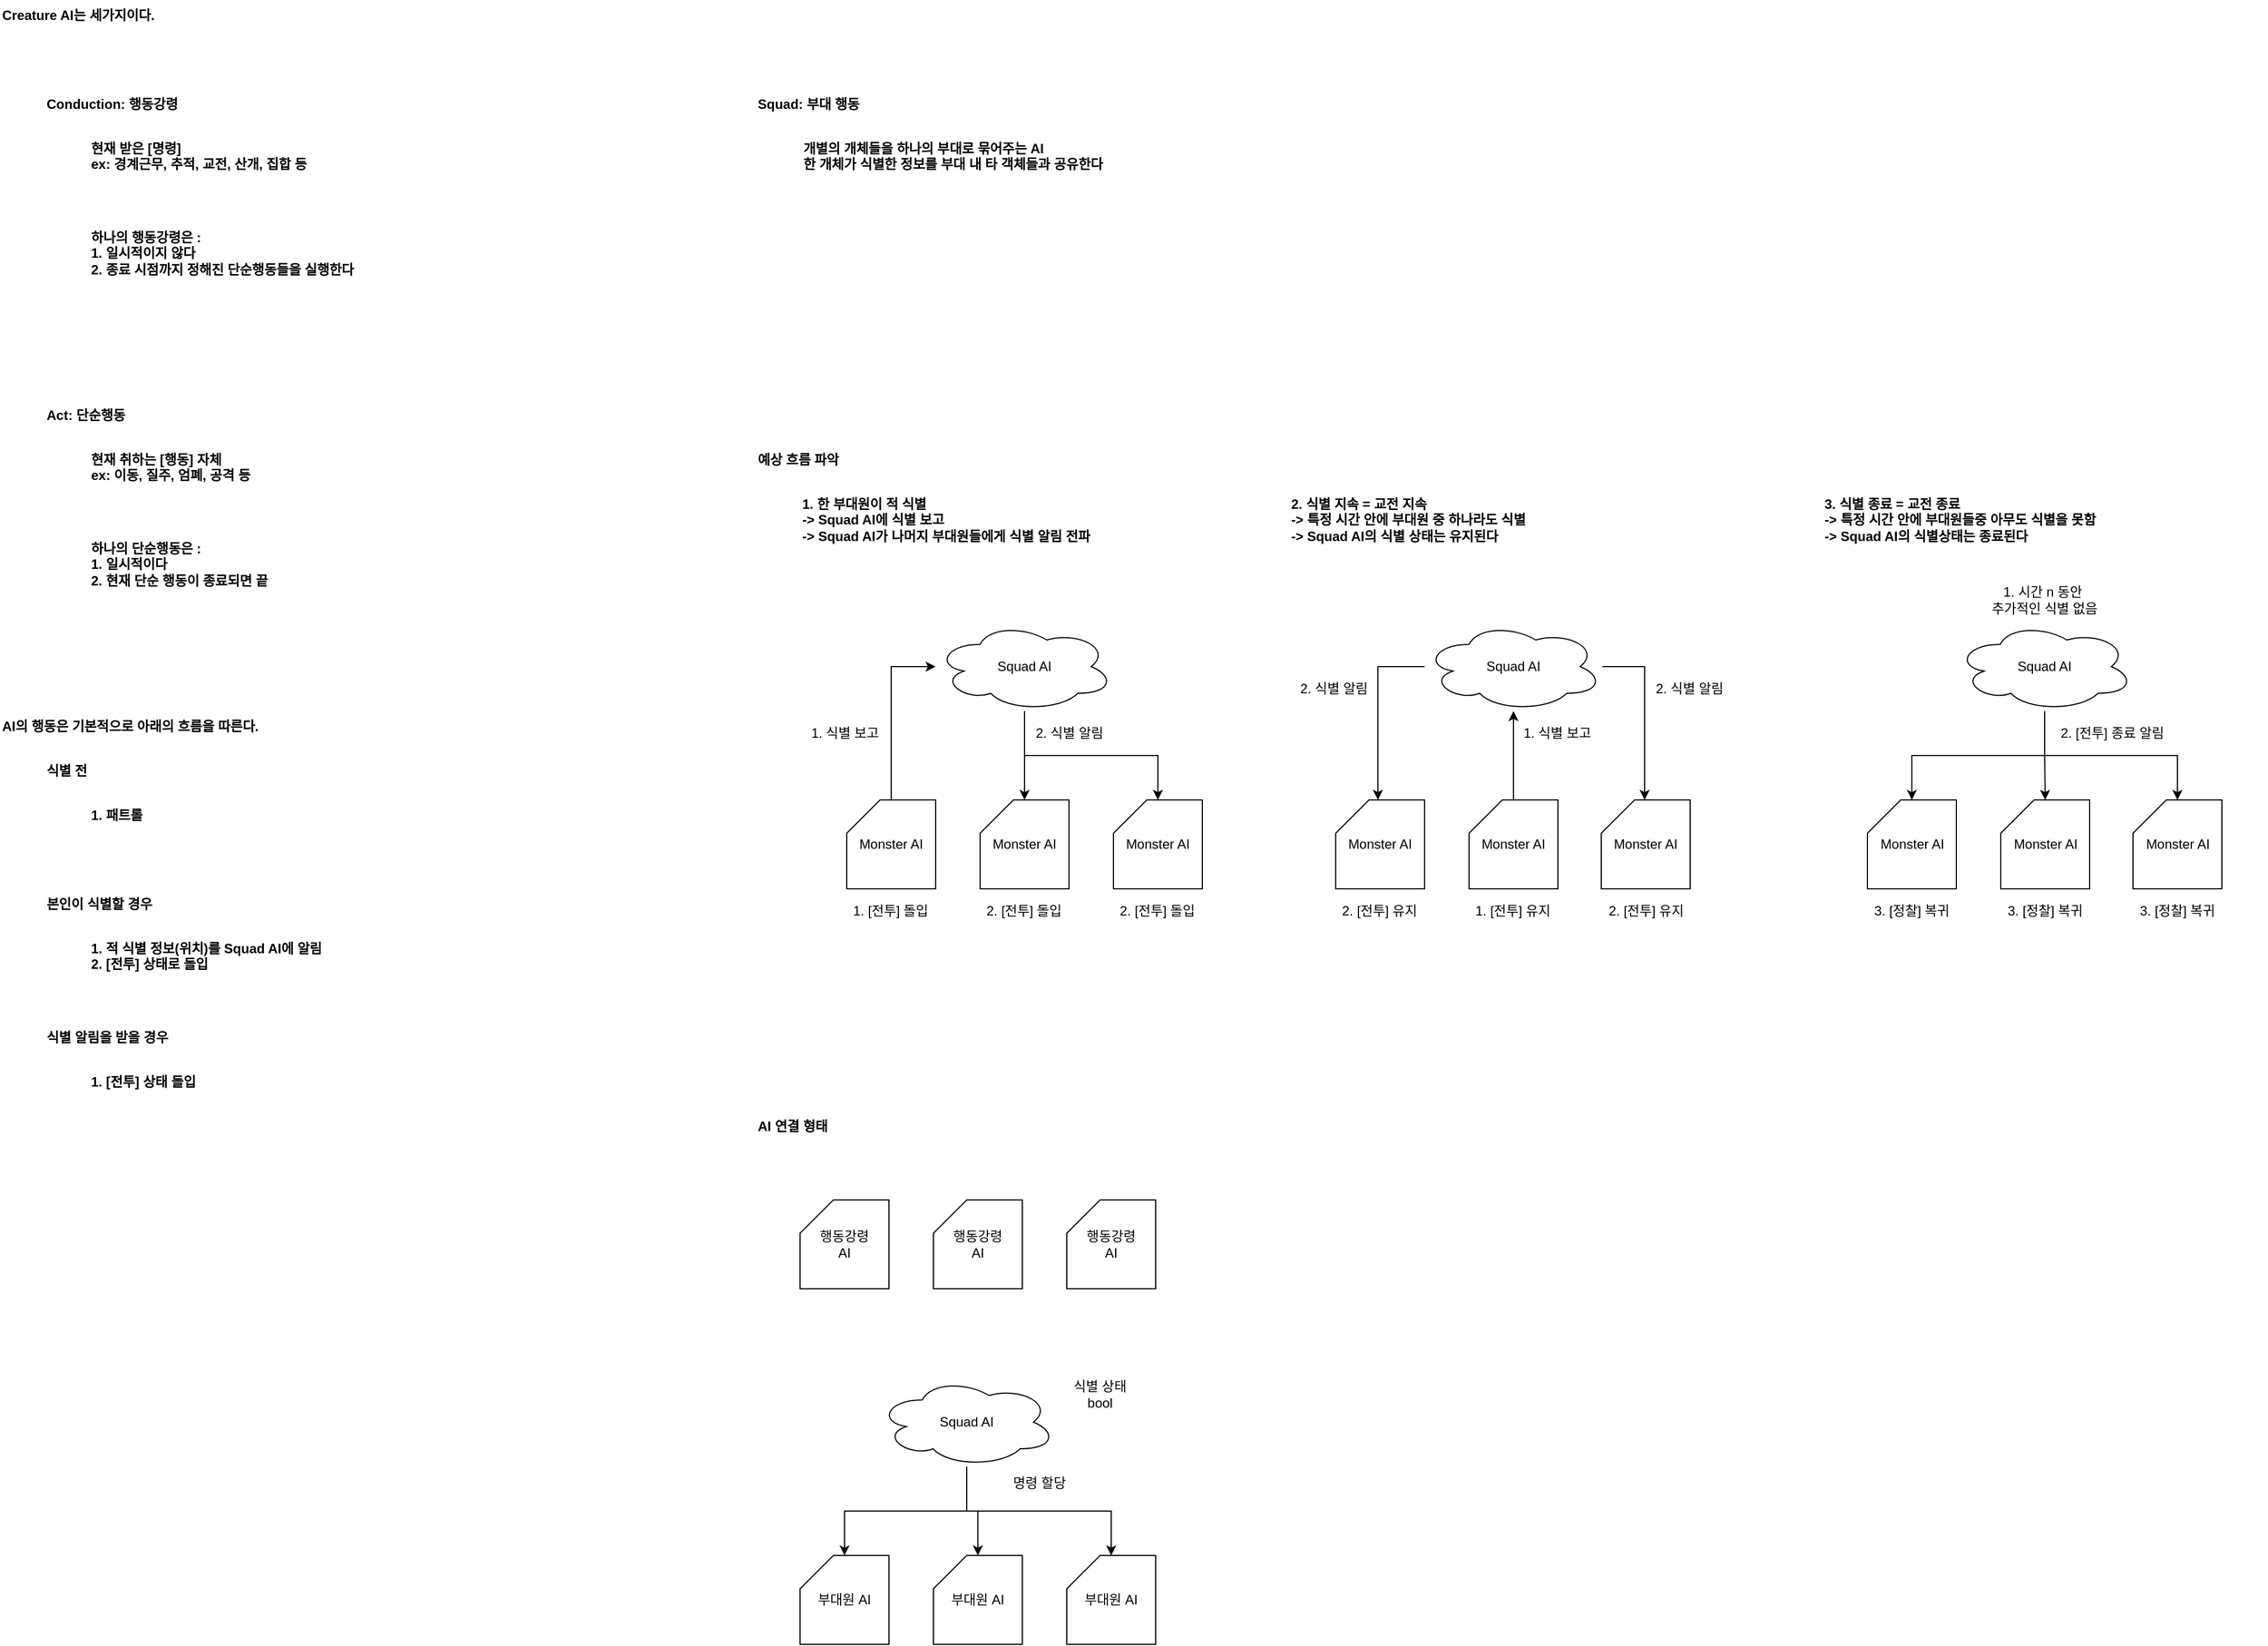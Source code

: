 <mxfile version="21.1.0" type="device" pages="7">
  <diagram id="C5RBs43oDa-KdzZeNtuy" name="Intro">
    <mxGraphModel dx="989" dy="626" grid="1" gridSize="10" guides="1" tooltips="1" connect="1" arrows="1" fold="1" page="1" pageScale="1" pageWidth="827" pageHeight="1169" math="0" shadow="0">
      <root>
        <mxCell id="WIyWlLk6GJQsqaUBKTNV-0" />
        <mxCell id="WIyWlLk6GJQsqaUBKTNV-1" parent="WIyWlLk6GJQsqaUBKTNV-0" />
        <mxCell id="hJcTUdlUinlOazGfZ7DR-0" value="Creature AI는 세가지이다." style="text;html=1;strokeColor=none;fillColor=none;align=left;verticalAlign=top;whiteSpace=wrap;rounded=0;fontStyle=1" parent="WIyWlLk6GJQsqaUBKTNV-1" vertex="1">
          <mxGeometry x="40" y="40" width="480" height="30" as="geometry" />
        </mxCell>
        <mxCell id="hJcTUdlUinlOazGfZ7DR-1" value="Conduction: 행동강령" style="text;html=1;strokeColor=none;fillColor=none;align=left;verticalAlign=top;whiteSpace=wrap;rounded=0;fontStyle=1" parent="WIyWlLk6GJQsqaUBKTNV-1" vertex="1">
          <mxGeometry x="80" y="120" width="480" height="30" as="geometry" />
        </mxCell>
        <mxCell id="hJcTUdlUinlOazGfZ7DR-2" value="현재 받은 [명령]&lt;br&gt;ex: 경계근무, 추적, 교전, 산개, 집합 등" style="text;html=1;strokeColor=none;fillColor=none;align=left;verticalAlign=top;whiteSpace=wrap;rounded=0;fontStyle=1" parent="WIyWlLk6GJQsqaUBKTNV-1" vertex="1">
          <mxGeometry x="120" y="160" width="480" height="30" as="geometry" />
        </mxCell>
        <mxCell id="hJcTUdlUinlOazGfZ7DR-3" value="Act: 단순행동" style="text;html=1;strokeColor=none;fillColor=none;align=left;verticalAlign=top;whiteSpace=wrap;rounded=0;fontStyle=1" parent="WIyWlLk6GJQsqaUBKTNV-1" vertex="1">
          <mxGeometry x="80" y="400" width="480" height="30" as="geometry" />
        </mxCell>
        <mxCell id="hJcTUdlUinlOazGfZ7DR-4" value="현재 취하는 [행동] 자체&lt;br&gt;ex: 이동, 질주, 엄폐, 공격 등" style="text;html=1;strokeColor=none;fillColor=none;align=left;verticalAlign=top;whiteSpace=wrap;rounded=0;fontStyle=1" parent="WIyWlLk6GJQsqaUBKTNV-1" vertex="1">
          <mxGeometry x="120" y="440" width="480" height="30" as="geometry" />
        </mxCell>
        <mxCell id="hJcTUdlUinlOazGfZ7DR-5" value="하나의 행동강령은 :&lt;br&gt;1. 일시적이지 않다&lt;br&gt;2. 종료 시점까지 정해진 단순행동들을 실행한다" style="text;html=1;strokeColor=none;fillColor=none;align=left;verticalAlign=top;whiteSpace=wrap;rounded=0;fontStyle=1" parent="WIyWlLk6GJQsqaUBKTNV-1" vertex="1">
          <mxGeometry x="120" y="240" width="480" height="80" as="geometry" />
        </mxCell>
        <mxCell id="hJcTUdlUinlOazGfZ7DR-6" value="하나의 단순행동은 :&lt;br&gt;1. 일시적이다&lt;br&gt;2. 현재 단순 행동이 종료되면 끝" style="text;html=1;strokeColor=none;fillColor=none;align=left;verticalAlign=top;whiteSpace=wrap;rounded=0;fontStyle=1" parent="WIyWlLk6GJQsqaUBKTNV-1" vertex="1">
          <mxGeometry x="120" y="520" width="480" height="80" as="geometry" />
        </mxCell>
        <mxCell id="k82GgRxIljFtlNBxgE6x-0" value="Squad: 부대 행동" style="text;html=1;strokeColor=none;fillColor=none;align=left;verticalAlign=top;whiteSpace=wrap;rounded=0;fontStyle=1" parent="WIyWlLk6GJQsqaUBKTNV-1" vertex="1">
          <mxGeometry x="720" y="120" width="480" height="30" as="geometry" />
        </mxCell>
        <mxCell id="k82GgRxIljFtlNBxgE6x-1" value="개별의 개체들을 하나의 부대로 묶어주는 AI&lt;br&gt;한 개체가 식별한 정보를 부대 내 타 객체들과 공유한다" style="text;html=1;strokeColor=none;fillColor=none;align=left;verticalAlign=top;whiteSpace=wrap;rounded=0;fontStyle=1" parent="WIyWlLk6GJQsqaUBKTNV-1" vertex="1">
          <mxGeometry x="761" y="160" width="480" height="30" as="geometry" />
        </mxCell>
        <mxCell id="k82GgRxIljFtlNBxgE6x-3" value="AI의 행동은 기본적으로 아래의 흐름을 따른다." style="text;html=1;strokeColor=none;fillColor=none;align=left;verticalAlign=top;whiteSpace=wrap;rounded=0;fontStyle=1" parent="WIyWlLk6GJQsqaUBKTNV-1" vertex="1">
          <mxGeometry x="40" y="680" width="480" height="30" as="geometry" />
        </mxCell>
        <mxCell id="k82GgRxIljFtlNBxgE6x-4" value="식별 전" style="text;html=1;strokeColor=none;fillColor=none;align=left;verticalAlign=top;whiteSpace=wrap;rounded=0;fontStyle=1" parent="WIyWlLk6GJQsqaUBKTNV-1" vertex="1">
          <mxGeometry x="80" y="720" width="480" height="30" as="geometry" />
        </mxCell>
        <mxCell id="k82GgRxIljFtlNBxgE6x-5" value="1. 패트롤" style="text;html=1;strokeColor=none;fillColor=none;align=left;verticalAlign=top;whiteSpace=wrap;rounded=0;fontStyle=1" parent="WIyWlLk6GJQsqaUBKTNV-1" vertex="1">
          <mxGeometry x="120" y="760" width="480" height="30" as="geometry" />
        </mxCell>
        <mxCell id="k82GgRxIljFtlNBxgE6x-6" value="본인이 식별할 경우" style="text;html=1;strokeColor=none;fillColor=none;align=left;verticalAlign=top;whiteSpace=wrap;rounded=0;fontStyle=1" parent="WIyWlLk6GJQsqaUBKTNV-1" vertex="1">
          <mxGeometry x="80" y="840" width="480" height="40" as="geometry" />
        </mxCell>
        <mxCell id="k82GgRxIljFtlNBxgE6x-7" value="1. 적 식별 정보(위치)를 Squad AI에 알림&lt;br&gt;2. [전투] 상태로 돌입" style="text;html=1;strokeColor=none;fillColor=none;align=left;verticalAlign=top;whiteSpace=wrap;rounded=0;fontStyle=1" parent="WIyWlLk6GJQsqaUBKTNV-1" vertex="1">
          <mxGeometry x="120" y="880" width="480" height="40" as="geometry" />
        </mxCell>
        <mxCell id="k82GgRxIljFtlNBxgE6x-9" value="식별 알림을 받을 경우" style="text;html=1;strokeColor=none;fillColor=none;align=left;verticalAlign=top;whiteSpace=wrap;rounded=0;fontStyle=1" parent="WIyWlLk6GJQsqaUBKTNV-1" vertex="1">
          <mxGeometry x="80" y="960" width="480" height="40" as="geometry" />
        </mxCell>
        <mxCell id="k82GgRxIljFtlNBxgE6x-10" value="1. [전투] 상태 돌입" style="text;html=1;strokeColor=none;fillColor=none;align=left;verticalAlign=top;whiteSpace=wrap;rounded=0;fontStyle=1" parent="WIyWlLk6GJQsqaUBKTNV-1" vertex="1">
          <mxGeometry x="120" y="1000" width="480" height="40" as="geometry" />
        </mxCell>
        <mxCell id="k82GgRxIljFtlNBxgE6x-22" style="edgeStyle=orthogonalEdgeStyle;rounded=0;orthogonalLoop=1;jettySize=auto;html=1;" parent="WIyWlLk6GJQsqaUBKTNV-1" source="k82GgRxIljFtlNBxgE6x-11" target="k82GgRxIljFtlNBxgE6x-15" edge="1">
          <mxGeometry relative="1" as="geometry" />
        </mxCell>
        <mxCell id="k82GgRxIljFtlNBxgE6x-23" style="edgeStyle=orthogonalEdgeStyle;rounded=0;orthogonalLoop=1;jettySize=auto;html=1;" parent="WIyWlLk6GJQsqaUBKTNV-1" source="k82GgRxIljFtlNBxgE6x-11" target="k82GgRxIljFtlNBxgE6x-14" edge="1">
          <mxGeometry relative="1" as="geometry" />
        </mxCell>
        <mxCell id="k82GgRxIljFtlNBxgE6x-11" value="Squad AI" style="ellipse;shape=cloud;whiteSpace=wrap;html=1;" parent="WIyWlLk6GJQsqaUBKTNV-1" vertex="1">
          <mxGeometry x="882" y="600" width="160" height="80" as="geometry" />
        </mxCell>
        <mxCell id="k82GgRxIljFtlNBxgE6x-14" value="Monster AI" style="shape=card;whiteSpace=wrap;html=1;" parent="WIyWlLk6GJQsqaUBKTNV-1" vertex="1">
          <mxGeometry x="1042" y="760" width="80" height="80" as="geometry" />
        </mxCell>
        <mxCell id="k82GgRxIljFtlNBxgE6x-15" value="Monster AI" style="shape=card;whiteSpace=wrap;html=1;" parent="WIyWlLk6GJQsqaUBKTNV-1" vertex="1">
          <mxGeometry x="922" y="760" width="80" height="80" as="geometry" />
        </mxCell>
        <mxCell id="k82GgRxIljFtlNBxgE6x-20" value="" style="edgeStyle=orthogonalEdgeStyle;rounded=0;orthogonalLoop=1;jettySize=auto;html=1;" parent="WIyWlLk6GJQsqaUBKTNV-1" source="k82GgRxIljFtlNBxgE6x-16" target="k82GgRxIljFtlNBxgE6x-11" edge="1">
          <mxGeometry relative="1" as="geometry">
            <Array as="points">
              <mxPoint x="842" y="640" />
            </Array>
          </mxGeometry>
        </mxCell>
        <mxCell id="k82GgRxIljFtlNBxgE6x-16" value="Monster AI" style="shape=card;whiteSpace=wrap;html=1;" parent="WIyWlLk6GJQsqaUBKTNV-1" vertex="1">
          <mxGeometry x="802" y="760" width="80" height="80" as="geometry" />
        </mxCell>
        <mxCell id="k82GgRxIljFtlNBxgE6x-18" value="예상 흐름 파악" style="text;html=1;strokeColor=none;fillColor=none;align=left;verticalAlign=top;whiteSpace=wrap;rounded=0;fontStyle=1" parent="WIyWlLk6GJQsqaUBKTNV-1" vertex="1">
          <mxGeometry x="720" y="440" width="480" height="30" as="geometry" />
        </mxCell>
        <mxCell id="k82GgRxIljFtlNBxgE6x-19" value="1. 한 부대원이 적 식별&lt;br&gt;-&amp;gt; Squad AI에 식별 보고&lt;br&gt;-&amp;gt; Squad AI가 나머지 부대원들에게 식별 알림 전파" style="text;html=1;strokeColor=none;fillColor=none;align=left;verticalAlign=top;whiteSpace=wrap;rounded=0;fontStyle=1" parent="WIyWlLk6GJQsqaUBKTNV-1" vertex="1">
          <mxGeometry x="760" y="480" width="360" height="30" as="geometry" />
        </mxCell>
        <mxCell id="k82GgRxIljFtlNBxgE6x-21" value="1. [전투] 돌입" style="text;html=1;strokeColor=none;fillColor=none;align=center;verticalAlign=middle;whiteSpace=wrap;rounded=0;" parent="WIyWlLk6GJQsqaUBKTNV-1" vertex="1">
          <mxGeometry x="802" y="840" width="79" height="40" as="geometry" />
        </mxCell>
        <mxCell id="k82GgRxIljFtlNBxgE6x-24" value="2. 식별 알림" style="text;html=1;strokeColor=none;fillColor=none;align=center;verticalAlign=middle;whiteSpace=wrap;rounded=0;" parent="WIyWlLk6GJQsqaUBKTNV-1" vertex="1">
          <mxGeometry x="963" y="680" width="79" height="40" as="geometry" />
        </mxCell>
        <mxCell id="k82GgRxIljFtlNBxgE6x-25" value="1. 식별 보고" style="text;html=1;strokeColor=none;fillColor=none;align=center;verticalAlign=middle;whiteSpace=wrap;rounded=0;" parent="WIyWlLk6GJQsqaUBKTNV-1" vertex="1">
          <mxGeometry x="761" y="680" width="79" height="40" as="geometry" />
        </mxCell>
        <mxCell id="k82GgRxIljFtlNBxgE6x-26" value="2. [전투] 돌입" style="text;html=1;strokeColor=none;fillColor=none;align=center;verticalAlign=middle;whiteSpace=wrap;rounded=0;" parent="WIyWlLk6GJQsqaUBKTNV-1" vertex="1">
          <mxGeometry x="922" y="840" width="79" height="40" as="geometry" />
        </mxCell>
        <mxCell id="k82GgRxIljFtlNBxgE6x-27" value="2. [전투] 돌입" style="text;html=1;strokeColor=none;fillColor=none;align=center;verticalAlign=middle;whiteSpace=wrap;rounded=0;" parent="WIyWlLk6GJQsqaUBKTNV-1" vertex="1">
          <mxGeometry x="1042" y="840" width="79" height="40" as="geometry" />
        </mxCell>
        <mxCell id="k82GgRxIljFtlNBxgE6x-29" style="edgeStyle=orthogonalEdgeStyle;rounded=0;orthogonalLoop=1;jettySize=auto;html=1;" parent="WIyWlLk6GJQsqaUBKTNV-1" source="k82GgRxIljFtlNBxgE6x-30" target="k82GgRxIljFtlNBxgE6x-31" edge="1">
          <mxGeometry relative="1" as="geometry">
            <Array as="points">
              <mxPoint x="1520" y="640" />
            </Array>
          </mxGeometry>
        </mxCell>
        <mxCell id="k82GgRxIljFtlNBxgE6x-42" style="edgeStyle=orthogonalEdgeStyle;rounded=0;orthogonalLoop=1;jettySize=auto;html=1;" parent="WIyWlLk6GJQsqaUBKTNV-1" source="k82GgRxIljFtlNBxgE6x-30" target="k82GgRxIljFtlNBxgE6x-34" edge="1">
          <mxGeometry relative="1" as="geometry">
            <Array as="points">
              <mxPoint x="1280" y="640" />
            </Array>
          </mxGeometry>
        </mxCell>
        <mxCell id="k82GgRxIljFtlNBxgE6x-30" value="Squad AI" style="ellipse;shape=cloud;whiteSpace=wrap;html=1;" parent="WIyWlLk6GJQsqaUBKTNV-1" vertex="1">
          <mxGeometry x="1322" y="600" width="160" height="80" as="geometry" />
        </mxCell>
        <mxCell id="k82GgRxIljFtlNBxgE6x-31" value="Monster AI" style="shape=card;whiteSpace=wrap;html=1;" parent="WIyWlLk6GJQsqaUBKTNV-1" vertex="1">
          <mxGeometry x="1481" y="760" width="80" height="80" as="geometry" />
        </mxCell>
        <mxCell id="k82GgRxIljFtlNBxgE6x-41" style="edgeStyle=orthogonalEdgeStyle;rounded=0;orthogonalLoop=1;jettySize=auto;html=1;" parent="WIyWlLk6GJQsqaUBKTNV-1" source="k82GgRxIljFtlNBxgE6x-32" target="k82GgRxIljFtlNBxgE6x-30" edge="1">
          <mxGeometry relative="1" as="geometry" />
        </mxCell>
        <mxCell id="k82GgRxIljFtlNBxgE6x-32" value="Monster AI" style="shape=card;whiteSpace=wrap;html=1;" parent="WIyWlLk6GJQsqaUBKTNV-1" vertex="1">
          <mxGeometry x="1362" y="760" width="80" height="80" as="geometry" />
        </mxCell>
        <mxCell id="k82GgRxIljFtlNBxgE6x-34" value="Monster AI" style="shape=card;whiteSpace=wrap;html=1;" parent="WIyWlLk6GJQsqaUBKTNV-1" vertex="1">
          <mxGeometry x="1242" y="760" width="80" height="80" as="geometry" />
        </mxCell>
        <mxCell id="k82GgRxIljFtlNBxgE6x-35" value="2. 식별 지속 = 교전 지속&lt;br&gt;-&amp;gt; 특정 시간 안에 부대원 중 하나라도 식별&lt;br&gt;-&amp;gt; Squad AI의 식별 상태는 유지된다" style="text;html=1;strokeColor=none;fillColor=none;align=left;verticalAlign=top;whiteSpace=wrap;rounded=0;fontStyle=1" parent="WIyWlLk6GJQsqaUBKTNV-1" vertex="1">
          <mxGeometry x="1200" y="480" width="400" height="30" as="geometry" />
        </mxCell>
        <mxCell id="k82GgRxIljFtlNBxgE6x-36" value="2. [전투] 유지" style="text;html=1;strokeColor=none;fillColor=none;align=center;verticalAlign=middle;whiteSpace=wrap;rounded=0;" parent="WIyWlLk6GJQsqaUBKTNV-1" vertex="1">
          <mxGeometry x="1242" y="840" width="79" height="40" as="geometry" />
        </mxCell>
        <mxCell id="k82GgRxIljFtlNBxgE6x-37" value="2. 식별 알림" style="text;html=1;strokeColor=none;fillColor=none;align=center;verticalAlign=middle;whiteSpace=wrap;rounded=0;" parent="WIyWlLk6GJQsqaUBKTNV-1" vertex="1">
          <mxGeometry x="1521" y="640" width="79" height="40" as="geometry" />
        </mxCell>
        <mxCell id="k82GgRxIljFtlNBxgE6x-38" value="1. 식별 보고" style="text;html=1;strokeColor=none;fillColor=none;align=center;verticalAlign=middle;whiteSpace=wrap;rounded=0;" parent="WIyWlLk6GJQsqaUBKTNV-1" vertex="1">
          <mxGeometry x="1402" y="680" width="79" height="40" as="geometry" />
        </mxCell>
        <mxCell id="k82GgRxIljFtlNBxgE6x-39" value="1. [전투] 유지" style="text;html=1;strokeColor=none;fillColor=none;align=center;verticalAlign=middle;whiteSpace=wrap;rounded=0;" parent="WIyWlLk6GJQsqaUBKTNV-1" vertex="1">
          <mxGeometry x="1362" y="840" width="79" height="40" as="geometry" />
        </mxCell>
        <mxCell id="k82GgRxIljFtlNBxgE6x-40" value="2. [전투] 유지" style="text;html=1;strokeColor=none;fillColor=none;align=center;verticalAlign=middle;whiteSpace=wrap;rounded=0;" parent="WIyWlLk6GJQsqaUBKTNV-1" vertex="1">
          <mxGeometry x="1482" y="840" width="79" height="40" as="geometry" />
        </mxCell>
        <mxCell id="k82GgRxIljFtlNBxgE6x-43" value="2. 식별 알림" style="text;html=1;strokeColor=none;fillColor=none;align=center;verticalAlign=middle;whiteSpace=wrap;rounded=0;" parent="WIyWlLk6GJQsqaUBKTNV-1" vertex="1">
          <mxGeometry x="1201" y="640" width="79" height="40" as="geometry" />
        </mxCell>
        <mxCell id="k82GgRxIljFtlNBxgE6x-44" value="3. 식별 종료 = 교전 종료&lt;br&gt;-&amp;gt; 특정 시간 안에 부대원들중 아무도 식별을 못함&lt;br&gt;-&amp;gt; Squad AI의 식별상태는 종료된다" style="text;html=1;strokeColor=none;fillColor=none;align=left;verticalAlign=top;whiteSpace=wrap;rounded=0;fontStyle=1" parent="WIyWlLk6GJQsqaUBKTNV-1" vertex="1">
          <mxGeometry x="1680" y="480" width="400" height="30" as="geometry" />
        </mxCell>
        <mxCell id="k82GgRxIljFtlNBxgE6x-50" style="edgeStyle=orthogonalEdgeStyle;rounded=0;orthogonalLoop=1;jettySize=auto;html=1;" parent="WIyWlLk6GJQsqaUBKTNV-1" source="k82GgRxIljFtlNBxgE6x-45" target="k82GgRxIljFtlNBxgE6x-48" edge="1">
          <mxGeometry relative="1" as="geometry" />
        </mxCell>
        <mxCell id="k82GgRxIljFtlNBxgE6x-51" style="edgeStyle=orthogonalEdgeStyle;rounded=0;orthogonalLoop=1;jettySize=auto;html=1;" parent="WIyWlLk6GJQsqaUBKTNV-1" source="k82GgRxIljFtlNBxgE6x-45" target="k82GgRxIljFtlNBxgE6x-49" edge="1">
          <mxGeometry relative="1" as="geometry" />
        </mxCell>
        <mxCell id="k82GgRxIljFtlNBxgE6x-52" style="edgeStyle=orthogonalEdgeStyle;rounded=0;orthogonalLoop=1;jettySize=auto;html=1;" parent="WIyWlLk6GJQsqaUBKTNV-1" source="k82GgRxIljFtlNBxgE6x-45" target="k82GgRxIljFtlNBxgE6x-47" edge="1">
          <mxGeometry relative="1" as="geometry" />
        </mxCell>
        <mxCell id="k82GgRxIljFtlNBxgE6x-45" value="Squad AI" style="ellipse;shape=cloud;whiteSpace=wrap;html=1;" parent="WIyWlLk6GJQsqaUBKTNV-1" vertex="1">
          <mxGeometry x="1800" y="600" width="160" height="80" as="geometry" />
        </mxCell>
        <mxCell id="k82GgRxIljFtlNBxgE6x-46" value="1. 시간 n 동안&amp;nbsp;&lt;br&gt;추가적인 식별 없음" style="text;html=1;strokeColor=none;fillColor=none;align=center;verticalAlign=middle;whiteSpace=wrap;rounded=0;" parent="WIyWlLk6GJQsqaUBKTNV-1" vertex="1">
          <mxGeometry x="1800" y="560" width="160" height="40" as="geometry" />
        </mxCell>
        <mxCell id="k82GgRxIljFtlNBxgE6x-47" value="Monster AI" style="shape=card;whiteSpace=wrap;html=1;" parent="WIyWlLk6GJQsqaUBKTNV-1" vertex="1">
          <mxGeometry x="1959.5" y="760" width="80" height="80" as="geometry" />
        </mxCell>
        <mxCell id="k82GgRxIljFtlNBxgE6x-48" value="Monster AI" style="shape=card;whiteSpace=wrap;html=1;" parent="WIyWlLk6GJQsqaUBKTNV-1" vertex="1">
          <mxGeometry x="1840.5" y="760" width="80" height="80" as="geometry" />
        </mxCell>
        <mxCell id="k82GgRxIljFtlNBxgE6x-49" value="Monster AI" style="shape=card;whiteSpace=wrap;html=1;" parent="WIyWlLk6GJQsqaUBKTNV-1" vertex="1">
          <mxGeometry x="1720.5" y="760" width="80" height="80" as="geometry" />
        </mxCell>
        <mxCell id="k82GgRxIljFtlNBxgE6x-53" value="2. [전투] 종료 알림" style="text;html=1;strokeColor=none;fillColor=none;align=center;verticalAlign=middle;whiteSpace=wrap;rounded=0;" parent="WIyWlLk6GJQsqaUBKTNV-1" vertex="1">
          <mxGeometry x="1880.5" y="680" width="119.5" height="40" as="geometry" />
        </mxCell>
        <mxCell id="k82GgRxIljFtlNBxgE6x-55" value="3. [정찰] 복귀" style="text;html=1;strokeColor=none;fillColor=none;align=center;verticalAlign=middle;whiteSpace=wrap;rounded=0;" parent="WIyWlLk6GJQsqaUBKTNV-1" vertex="1">
          <mxGeometry x="1840.5" y="840" width="79" height="40" as="geometry" />
        </mxCell>
        <mxCell id="k82GgRxIljFtlNBxgE6x-58" value="3. [정찰] 복귀" style="text;html=1;strokeColor=none;fillColor=none;align=center;verticalAlign=middle;whiteSpace=wrap;rounded=0;" parent="WIyWlLk6GJQsqaUBKTNV-1" vertex="1">
          <mxGeometry x="1959.5" y="840" width="79" height="40" as="geometry" />
        </mxCell>
        <mxCell id="k82GgRxIljFtlNBxgE6x-59" value="3. [정찰] 복귀" style="text;html=1;strokeColor=none;fillColor=none;align=center;verticalAlign=middle;whiteSpace=wrap;rounded=0;" parent="WIyWlLk6GJQsqaUBKTNV-1" vertex="1">
          <mxGeometry x="1720.5" y="840" width="79" height="40" as="geometry" />
        </mxCell>
        <mxCell id="_hcauNm1a2GozjEKWb6C-15" style="edgeStyle=orthogonalEdgeStyle;rounded=0;orthogonalLoop=1;jettySize=auto;html=1;" parent="WIyWlLk6GJQsqaUBKTNV-1" source="_hcauNm1a2GozjEKWb6C-0" target="_hcauNm1a2GozjEKWb6C-13" edge="1">
          <mxGeometry relative="1" as="geometry" />
        </mxCell>
        <mxCell id="_hcauNm1a2GozjEKWb6C-16" style="edgeStyle=orthogonalEdgeStyle;rounded=0;orthogonalLoop=1;jettySize=auto;html=1;" parent="WIyWlLk6GJQsqaUBKTNV-1" source="_hcauNm1a2GozjEKWb6C-0" target="_hcauNm1a2GozjEKWb6C-10" edge="1">
          <mxGeometry relative="1" as="geometry" />
        </mxCell>
        <mxCell id="_hcauNm1a2GozjEKWb6C-17" style="edgeStyle=orthogonalEdgeStyle;rounded=0;orthogonalLoop=1;jettySize=auto;html=1;" parent="WIyWlLk6GJQsqaUBKTNV-1" source="_hcauNm1a2GozjEKWb6C-0" target="_hcauNm1a2GozjEKWb6C-14" edge="1">
          <mxGeometry relative="1" as="geometry">
            <Array as="points">
              <mxPoint x="910" y="1400" />
              <mxPoint x="1040" y="1400" />
            </Array>
          </mxGeometry>
        </mxCell>
        <mxCell id="_hcauNm1a2GozjEKWb6C-0" value="Squad AI" style="ellipse;shape=cloud;whiteSpace=wrap;html=1;" parent="WIyWlLk6GJQsqaUBKTNV-1" vertex="1">
          <mxGeometry x="830" y="1280" width="160" height="80" as="geometry" />
        </mxCell>
        <mxCell id="_hcauNm1a2GozjEKWb6C-1" value="AI 연결 형태" style="text;html=1;strokeColor=none;fillColor=none;align=left;verticalAlign=top;whiteSpace=wrap;rounded=0;fontStyle=1" parent="WIyWlLk6GJQsqaUBKTNV-1" vertex="1">
          <mxGeometry x="720" y="1040" width="480" height="30" as="geometry" />
        </mxCell>
        <mxCell id="_hcauNm1a2GozjEKWb6C-4" value="행동강령&lt;br&gt;AI" style="shape=card;whiteSpace=wrap;html=1;" parent="WIyWlLk6GJQsqaUBKTNV-1" vertex="1">
          <mxGeometry x="760" y="1120" width="80" height="80" as="geometry" />
        </mxCell>
        <mxCell id="_hcauNm1a2GozjEKWb6C-5" value="행동강령&lt;br&gt;AI" style="shape=card;whiteSpace=wrap;html=1;" parent="WIyWlLk6GJQsqaUBKTNV-1" vertex="1">
          <mxGeometry x="880" y="1120" width="80" height="80" as="geometry" />
        </mxCell>
        <mxCell id="_hcauNm1a2GozjEKWb6C-6" value="행동강령&lt;br&gt;AI" style="shape=card;whiteSpace=wrap;html=1;" parent="WIyWlLk6GJQsqaUBKTNV-1" vertex="1">
          <mxGeometry x="1000" y="1120" width="80" height="80" as="geometry" />
        </mxCell>
        <mxCell id="_hcauNm1a2GozjEKWb6C-10" value="부대원 AI" style="shape=card;whiteSpace=wrap;html=1;" parent="WIyWlLk6GJQsqaUBKTNV-1" vertex="1">
          <mxGeometry x="760" y="1440" width="80" height="80" as="geometry" />
        </mxCell>
        <mxCell id="_hcauNm1a2GozjEKWb6C-13" value="부대원 AI" style="shape=card;whiteSpace=wrap;html=1;" parent="WIyWlLk6GJQsqaUBKTNV-1" vertex="1">
          <mxGeometry x="880" y="1440" width="80" height="80" as="geometry" />
        </mxCell>
        <mxCell id="_hcauNm1a2GozjEKWb6C-14" value="부대원 AI" style="shape=card;whiteSpace=wrap;html=1;" parent="WIyWlLk6GJQsqaUBKTNV-1" vertex="1">
          <mxGeometry x="1000" y="1440" width="80" height="80" as="geometry" />
        </mxCell>
        <mxCell id="_hcauNm1a2GozjEKWb6C-19" value="명령 할당" style="text;html=1;align=center;verticalAlign=middle;resizable=0;points=[];autosize=1;strokeColor=none;fillColor=none;" parent="WIyWlLk6GJQsqaUBKTNV-1" vertex="1">
          <mxGeometry x="940" y="1360" width="70" height="30" as="geometry" />
        </mxCell>
        <mxCell id="gmV4UiuBcHdkKqVlCbxy-0" value="식별 상태&lt;br&gt;bool" style="text;html=1;strokeColor=none;fillColor=none;align=center;verticalAlign=middle;whiteSpace=wrap;rounded=0;" parent="WIyWlLk6GJQsqaUBKTNV-1" vertex="1">
          <mxGeometry x="1000" y="1280" width="60" height="30" as="geometry" />
        </mxCell>
      </root>
    </mxGraphModel>
  </diagram>
  <diagram id="eqI9bAdG9hZZr8Fcut0Q" name="Base Controller">
    <mxGraphModel dx="1434" dy="908" grid="1" gridSize="10" guides="1" tooltips="1" connect="1" arrows="1" fold="1" page="1" pageScale="1" pageWidth="827" pageHeight="1169" math="0" shadow="0">
      <root>
        <mxCell id="0" />
        <mxCell id="1" parent="0" />
        <mxCell id="TJ9qenZeEfIf-el6Gb83-1" value="Base Controller&lt;br&gt;모든 단순 행동은 여기에서 이루어진다" style="text;html=1;strokeColor=none;fillColor=none;align=left;verticalAlign=top;whiteSpace=wrap;rounded=0;fontStyle=1" parent="1" vertex="1">
          <mxGeometry x="40" y="40" width="480" height="30" as="geometry" />
        </mxCell>
        <mxCell id="SINc8TxiwBf4O8KPSoPl-1" style="edgeStyle=orthogonalEdgeStyle;rounded=0;orthogonalLoop=1;jettySize=auto;html=1;" parent="1" source="fTsHDetYLLLhsTVryc_a-1" target="9iycuVBc_7BSafbmRUpz-1" edge="1">
          <mxGeometry relative="1" as="geometry" />
        </mxCell>
        <mxCell id="fTsHDetYLLLhsTVryc_a-1" value="AI 시작" style="rounded=1;whiteSpace=wrap;html=1;" parent="1" vertex="1">
          <mxGeometry x="40.0" y="120" width="160" height="80" as="geometry" />
        </mxCell>
        <mxCell id="9iycuVBc_7BSafbmRUpz-1" value="Update" style="swimlane;whiteSpace=wrap;html=1;" parent="1" vertex="1">
          <mxGeometry x="240" y="120" width="1120" height="1210" as="geometry" />
        </mxCell>
        <mxCell id="XWwUNBCg_DzUVFDr8ZjC-7" value="" style="edgeStyle=orthogonalEdgeStyle;rounded=0;orthogonalLoop=1;jettySize=auto;html=1;" parent="9iycuVBc_7BSafbmRUpz-1" source="Ev9piFK8nZ_-OeGsPjmd-1" target="XWwUNBCg_DzUVFDr8ZjC-14" edge="1">
          <mxGeometry relative="1" as="geometry">
            <mxPoint x="335" y="320" as="targetPoint" />
          </mxGeometry>
        </mxCell>
        <mxCell id="XWwUNBCg_DzUVFDr8ZjC-23" value="YES" style="edgeStyle=orthogonalEdgeStyle;rounded=0;orthogonalLoop=1;jettySize=auto;html=1;" parent="9iycuVBc_7BSafbmRUpz-1" source="Ev9piFK8nZ_-OeGsPjmd-1" target="XWwUNBCg_DzUVFDr8ZjC-20" edge="1">
          <mxGeometry x="-0.803" relative="1" as="geometry">
            <Array as="points">
              <mxPoint x="40" y="280" />
              <mxPoint x="40" y="1080" />
            </Array>
            <mxPoint as="offset" />
          </mxGeometry>
        </mxCell>
        <mxCell id="XWwUNBCg_DzUVFDr8ZjC-31" value="NO" style="edgeStyle=orthogonalEdgeStyle;rounded=0;orthogonalLoop=1;jettySize=auto;html=1;" parent="9iycuVBc_7BSafbmRUpz-1" source="Ev9piFK8nZ_-OeGsPjmd-1" target="XWwUNBCg_DzUVFDr8ZjC-27" edge="1">
          <mxGeometry x="-0.812" y="20" relative="1" as="geometry">
            <Array as="points">
              <mxPoint x="160" y="400" />
              <mxPoint x="720" y="400" />
            </Array>
            <mxPoint as="offset" />
          </mxGeometry>
        </mxCell>
        <mxCell id="Ev9piFK8nZ_-OeGsPjmd-1" value="일시정지가 걸렸나?" style="rhombus;whiteSpace=wrap;html=1;" parent="9iycuVBc_7BSafbmRUpz-1" vertex="1">
          <mxGeometry x="80.0" y="200" width="160" height="160" as="geometry" />
        </mxCell>
        <mxCell id="XWwUNBCg_DzUVFDr8ZjC-16" value="YES" style="edgeStyle=orthogonalEdgeStyle;rounded=0;orthogonalLoop=1;jettySize=auto;html=1;" parent="9iycuVBc_7BSafbmRUpz-1" source="XWwUNBCg_DzUVFDr8ZjC-14" target="XWwUNBCg_DzUVFDr8ZjC-15" edge="1">
          <mxGeometry relative="1" as="geometry" />
        </mxCell>
        <mxCell id="XWwUNBCg_DzUVFDr8ZjC-24" value="NO" style="edgeStyle=orthogonalEdgeStyle;rounded=0;orthogonalLoop=1;jettySize=auto;html=1;" parent="9iycuVBc_7BSafbmRUpz-1" source="XWwUNBCg_DzUVFDr8ZjC-14" target="XWwUNBCg_DzUVFDr8ZjC-20" edge="1">
          <mxGeometry x="-0.759" y="10" relative="1" as="geometry">
            <mxPoint as="offset" />
          </mxGeometry>
        </mxCell>
        <mxCell id="XWwUNBCg_DzUVFDr8ZjC-14" value="이동할 목표가 있나?" style="rhombus;whiteSpace=wrap;html=1;" parent="9iycuVBc_7BSafbmRUpz-1" vertex="1">
          <mxGeometry x="80.0" y="440" width="160" height="160" as="geometry" />
        </mxCell>
        <mxCell id="XWwUNBCg_DzUVFDr8ZjC-17" value="NO" style="edgeStyle=orthogonalEdgeStyle;rounded=0;orthogonalLoop=1;jettySize=auto;html=1;" parent="9iycuVBc_7BSafbmRUpz-1" source="XWwUNBCg_DzUVFDr8ZjC-15" target="XWwUNBCg_DzUVFDr8ZjC-12" edge="1">
          <mxGeometry relative="1" as="geometry" />
        </mxCell>
        <mxCell id="XWwUNBCg_DzUVFDr8ZjC-25" value="YES" style="edgeStyle=orthogonalEdgeStyle;rounded=0;orthogonalLoop=1;jettySize=auto;html=1;" parent="9iycuVBc_7BSafbmRUpz-1" source="XWwUNBCg_DzUVFDr8ZjC-15" target="XWwUNBCg_DzUVFDr8ZjC-22" edge="1">
          <mxGeometry relative="1" as="geometry" />
        </mxCell>
        <mxCell id="XWwUNBCg_DzUVFDr8ZjC-15" value="도착했나?" style="rhombus;whiteSpace=wrap;html=1;" parent="9iycuVBc_7BSafbmRUpz-1" vertex="1">
          <mxGeometry x="80.0" y="680" width="160" height="160" as="geometry" />
        </mxCell>
        <mxCell id="XWwUNBCg_DzUVFDr8ZjC-21" style="edgeStyle=orthogonalEdgeStyle;rounded=0;orthogonalLoop=1;jettySize=auto;html=1;" parent="9iycuVBc_7BSafbmRUpz-1" source="XWwUNBCg_DzUVFDr8ZjC-12" target="XWwUNBCg_DzUVFDr8ZjC-20" edge="1">
          <mxGeometry relative="1" as="geometry">
            <Array as="points">
              <mxPoint x="160" y="1050" />
            </Array>
          </mxGeometry>
        </mxCell>
        <mxCell id="XWwUNBCg_DzUVFDr8ZjC-12" value="해당 목표 방향으로 &lt;br&gt;velocity 주기&lt;br&gt;= 살짝 이동" style="whiteSpace=wrap;html=1;" parent="9iycuVBc_7BSafbmRUpz-1" vertex="1">
          <mxGeometry x="80" y="920" width="160" height="80" as="geometry" />
        </mxCell>
        <mxCell id="XWwUNBCg_DzUVFDr8ZjC-19" style="edgeStyle=orthogonalEdgeStyle;rounded=0;orthogonalLoop=1;jettySize=auto;html=1;" parent="9iycuVBc_7BSafbmRUpz-1" source="XWwUNBCg_DzUVFDr8ZjC-18" target="Ev9piFK8nZ_-OeGsPjmd-1" edge="1">
          <mxGeometry relative="1" as="geometry" />
        </mxCell>
        <mxCell id="XWwUNBCg_DzUVFDr8ZjC-18" value="Update 문 시작" style="rounded=1;whiteSpace=wrap;html=1;" parent="9iycuVBc_7BSafbmRUpz-1" vertex="1">
          <mxGeometry x="80.0" y="40" width="160" height="80" as="geometry" />
        </mxCell>
        <mxCell id="XWwUNBCg_DzUVFDr8ZjC-20" value="Update 문 종료" style="rounded=1;whiteSpace=wrap;html=1;" parent="9iycuVBc_7BSafbmRUpz-1" vertex="1">
          <mxGeometry x="480.0" y="1040" width="160" height="80" as="geometry" />
        </mxCell>
        <mxCell id="XWwUNBCg_DzUVFDr8ZjC-26" style="edgeStyle=orthogonalEdgeStyle;rounded=0;orthogonalLoop=1;jettySize=auto;html=1;" parent="9iycuVBc_7BSafbmRUpz-1" source="XWwUNBCg_DzUVFDr8ZjC-22" target="XWwUNBCg_DzUVFDr8ZjC-20" edge="1">
          <mxGeometry relative="1" as="geometry">
            <Array as="points">
              <mxPoint x="400" y="920" />
              <mxPoint x="520" y="920" />
            </Array>
          </mxGeometry>
        </mxCell>
        <mxCell id="XWwUNBCg_DzUVFDr8ZjC-22" value="목표 초기화&lt;br&gt;velocity 초기화&lt;br&gt;= 이동 멈추기" style="whiteSpace=wrap;html=1;" parent="9iycuVBc_7BSafbmRUpz-1" vertex="1">
          <mxGeometry x="320" y="720" width="160" height="80" as="geometry" />
        </mxCell>
        <mxCell id="XWwUNBCg_DzUVFDr8ZjC-32" value="YES" style="edgeStyle=orthogonalEdgeStyle;rounded=0;orthogonalLoop=1;jettySize=auto;html=1;" parent="9iycuVBc_7BSafbmRUpz-1" source="XWwUNBCg_DzUVFDr8ZjC-27" target="XWwUNBCg_DzUVFDr8ZjC-28" edge="1">
          <mxGeometry relative="1" as="geometry" />
        </mxCell>
        <mxCell id="XWwUNBCg_DzUVFDr8ZjC-33" value="NO" style="edgeStyle=orthogonalEdgeStyle;rounded=0;orthogonalLoop=1;jettySize=auto;html=1;" parent="9iycuVBc_7BSafbmRUpz-1" source="XWwUNBCg_DzUVFDr8ZjC-27" target="XWwUNBCg_DzUVFDr8ZjC-20" edge="1">
          <mxGeometry relative="1" as="geometry">
            <Array as="points">
              <mxPoint x="600" y="520" />
            </Array>
          </mxGeometry>
        </mxCell>
        <mxCell id="XWwUNBCg_DzUVFDr8ZjC-27" value="응시할 목표가 있나?" style="rhombus;whiteSpace=wrap;html=1;" parent="9iycuVBc_7BSafbmRUpz-1" vertex="1">
          <mxGeometry x="640.0" y="440" width="160" height="160" as="geometry" />
        </mxCell>
        <mxCell id="XWwUNBCg_DzUVFDr8ZjC-34" value="NO" style="edgeStyle=orthogonalEdgeStyle;rounded=0;orthogonalLoop=1;jettySize=auto;html=1;" parent="9iycuVBc_7BSafbmRUpz-1" source="XWwUNBCg_DzUVFDr8ZjC-28" target="XWwUNBCg_DzUVFDr8ZjC-29" edge="1">
          <mxGeometry relative="1" as="geometry" />
        </mxCell>
        <mxCell id="XWwUNBCg_DzUVFDr8ZjC-37" value="YES" style="edgeStyle=orthogonalEdgeStyle;rounded=0;orthogonalLoop=1;jettySize=auto;html=1;" parent="9iycuVBc_7BSafbmRUpz-1" source="XWwUNBCg_DzUVFDr8ZjC-28" target="XWwUNBCg_DzUVFDr8ZjC-30" edge="1">
          <mxGeometry relative="1" as="geometry" />
        </mxCell>
        <mxCell id="XWwUNBCg_DzUVFDr8ZjC-28" value="딱 바라보고있나?" style="rhombus;whiteSpace=wrap;html=1;" parent="9iycuVBc_7BSafbmRUpz-1" vertex="1">
          <mxGeometry x="640.0" y="680" width="160" height="160" as="geometry" />
        </mxCell>
        <mxCell id="XWwUNBCg_DzUVFDr8ZjC-36" style="edgeStyle=orthogonalEdgeStyle;rounded=0;orthogonalLoop=1;jettySize=auto;html=1;" parent="9iycuVBc_7BSafbmRUpz-1" source="XWwUNBCg_DzUVFDr8ZjC-29" target="XWwUNBCg_DzUVFDr8ZjC-20" edge="1">
          <mxGeometry relative="1" as="geometry">
            <Array as="points">
              <mxPoint x="720" y="1050" />
            </Array>
          </mxGeometry>
        </mxCell>
        <mxCell id="XWwUNBCg_DzUVFDr8ZjC-29" value="해당 목표 방향으로 &lt;br&gt;1도 회전" style="whiteSpace=wrap;html=1;" parent="9iycuVBc_7BSafbmRUpz-1" vertex="1">
          <mxGeometry x="640" y="920" width="160" height="80" as="geometry" />
        </mxCell>
        <mxCell id="XWwUNBCg_DzUVFDr8ZjC-38" style="edgeStyle=orthogonalEdgeStyle;rounded=0;orthogonalLoop=1;jettySize=auto;html=1;" parent="9iycuVBc_7BSafbmRUpz-1" source="XWwUNBCg_DzUVFDr8ZjC-30" target="XWwUNBCg_DzUVFDr8ZjC-20" edge="1">
          <mxGeometry relative="1" as="geometry">
            <Array as="points">
              <mxPoint x="960" y="1080" />
            </Array>
          </mxGeometry>
        </mxCell>
        <mxCell id="XWwUNBCg_DzUVFDr8ZjC-30" value="목표 초기화&lt;br&gt;= 회전 멈추기" style="whiteSpace=wrap;html=1;" parent="9iycuVBc_7BSafbmRUpz-1" vertex="1">
          <mxGeometry x="880" y="720" width="160" height="80" as="geometry" />
        </mxCell>
      </root>
    </mxGraphModel>
  </diagram>
  <diagram id="VFA0t5TRdixJ3i0WqsU3" name="Squad Base Controller">
    <mxGraphModel dx="1434" dy="908" grid="1" gridSize="10" guides="1" tooltips="1" connect="1" arrows="1" fold="1" page="1" pageScale="1" pageWidth="827" pageHeight="1169" math="0" shadow="0">
      <root>
        <mxCell id="0" />
        <mxCell id="1" parent="0" />
        <mxCell id="7WivHo9hzr1YOeG2T3vL-1" value="부대원들의 기본 위치를 가진다" style="text;html=1;strokeColor=none;fillColor=none;align=left;verticalAlign=top;whiteSpace=wrap;rounded=0;fontStyle=1" parent="1" vertex="1">
          <mxGeometry x="40" y="40" width="480" height="30" as="geometry" />
        </mxCell>
        <mxCell id="7WivHo9hzr1YOeG2T3vL-3" value="몬스터의 종류를 크게 세가지로 나눈다&lt;br&gt;1. 탱커, 2. 브루저, 3. 원거리" style="text;html=1;strokeColor=none;fillColor=none;align=left;verticalAlign=top;whiteSpace=wrap;rounded=0;fontStyle=1" parent="1" vertex="1">
          <mxGeometry x="80" y="80" width="480" height="30" as="geometry" />
        </mxCell>
        <mxCell id="7WivHo9hzr1YOeG2T3vL-5" value="" style="endArrow=classic;html=1;rounded=0;" parent="1" edge="1">
          <mxGeometry width="50" height="50" relative="1" as="geometry">
            <mxPoint x="120" y="360" as="sourcePoint" />
            <mxPoint x="280.25" y="360" as="targetPoint" />
          </mxGeometry>
        </mxCell>
        <mxCell id="7WivHo9hzr1YOeG2T3vL-12" value="몬스터는 그 종류에 따라 기본위치를 순차적으로 가진다" style="text;html=1;strokeColor=none;fillColor=none;align=left;verticalAlign=top;whiteSpace=wrap;rounded=0;fontStyle=1" parent="1" vertex="1">
          <mxGeometry x="80" y="160" width="480" height="30" as="geometry" />
        </mxCell>
        <mxCell id="7WivHo9hzr1YOeG2T3vL-19" value="한 부대는 각 종류 별 몬스터를 최대 5마리 가질 수 있다" style="text;html=1;strokeColor=none;fillColor=none;align=left;verticalAlign=top;whiteSpace=wrap;rounded=0;fontStyle=1" parent="1" vertex="1">
          <mxGeometry x="80" y="120" width="480" height="30" as="geometry" />
        </mxCell>
        <mxCell id="7WivHo9hzr1YOeG2T3vL-20" value="탱커" style="ellipse;whiteSpace=wrap;html=1;aspect=fixed;fillColor=#dae8fc;strokeColor=#6c8ebf;fillStyle=hatch;" parent="1" vertex="1">
          <mxGeometry x="260" y="280" width="40" height="40" as="geometry" />
        </mxCell>
        <mxCell id="7WivHo9hzr1YOeG2T3vL-21" value="브루저" style="ellipse;whiteSpace=wrap;html=1;aspect=fixed;fillColor=#fff2cc;strokeColor=#d6b656;fillStyle=hatch;" parent="1" vertex="1">
          <mxGeometry x="180" y="280" width="40" height="40" as="geometry" />
        </mxCell>
        <mxCell id="7WivHo9hzr1YOeG2T3vL-22" value="원거리" style="ellipse;whiteSpace=wrap;html=1;aspect=fixed;fillColor=#f8cecc;strokeColor=#b85450;fillStyle=hatch;" parent="1" vertex="1">
          <mxGeometry x="100" y="280" width="40" height="40" as="geometry" />
        </mxCell>
        <mxCell id="7WivHo9hzr1YOeG2T3vL-38" value="예시: 2 탱커 1 브루저 2 원딜" style="text;html=1;strokeColor=none;fillColor=none;align=left;verticalAlign=top;whiteSpace=wrap;rounded=0;fontStyle=1" parent="1" vertex="1">
          <mxGeometry x="400" y="280" width="200" height="30" as="geometry" />
        </mxCell>
        <mxCell id="7WivHo9hzr1YOeG2T3vL-46" value="원점" style="rhombus;whiteSpace=wrap;html=1;fillStyle=hatch;fillColor=#f8cecc;strokeColor=#b85450;" parent="1" vertex="1">
          <mxGeometry x="180" y="560" width="40" height="40" as="geometry" />
        </mxCell>
        <mxCell id="7WivHo9hzr1YOeG2T3vL-47" value="0" style="ellipse;whiteSpace=wrap;html=1;aspect=fixed;fillColor=#dae8fc;strokeColor=#6c8ebf;fillStyle=hatch;" parent="1" vertex="1">
          <mxGeometry x="280" y="560" width="40" height="40" as="geometry" />
        </mxCell>
        <mxCell id="7WivHo9hzr1YOeG2T3vL-48" value="1" style="ellipse;whiteSpace=wrap;html=1;aspect=fixed;fillColor=#dae8fc;strokeColor=#6c8ebf;fillStyle=hatch;" parent="1" vertex="1">
          <mxGeometry x="260" y="480" width="40" height="40" as="geometry" />
        </mxCell>
        <mxCell id="7WivHo9hzr1YOeG2T3vL-49" value="2" style="ellipse;whiteSpace=wrap;html=1;aspect=fixed;fillColor=#dae8fc;strokeColor=#6c8ebf;fillStyle=hatch;" parent="1" vertex="1">
          <mxGeometry x="260" y="640" width="40" height="40" as="geometry" />
        </mxCell>
        <mxCell id="7WivHo9hzr1YOeG2T3vL-50" value="3" style="ellipse;whiteSpace=wrap;html=1;aspect=fixed;fillColor=#dae8fc;strokeColor=#6c8ebf;fillStyle=hatch;" parent="1" vertex="1">
          <mxGeometry x="220" y="720" width="40" height="40" as="geometry" />
        </mxCell>
        <mxCell id="7WivHo9hzr1YOeG2T3vL-51" value="4" style="ellipse;whiteSpace=wrap;html=1;aspect=fixed;fillColor=#dae8fc;strokeColor=#6c8ebf;fillStyle=hatch;" parent="1" vertex="1">
          <mxGeometry x="220" y="400" width="40" height="40" as="geometry" />
        </mxCell>
        <mxCell id="7WivHo9hzr1YOeG2T3vL-52" value="0" style="ellipse;whiteSpace=wrap;html=1;aspect=fixed;fillColor=#fff2cc;strokeColor=#d6b656;fillStyle=hatch;" parent="1" vertex="1">
          <mxGeometry x="180" y="620" width="40" height="40" as="geometry" />
        </mxCell>
        <mxCell id="7WivHo9hzr1YOeG2T3vL-53" value="1" style="ellipse;whiteSpace=wrap;html=1;aspect=fixed;fillColor=#fff2cc;strokeColor=#d6b656;fillStyle=hatch;" parent="1" vertex="1">
          <mxGeometry x="180" y="500" width="40" height="40" as="geometry" />
        </mxCell>
        <mxCell id="7WivHo9hzr1YOeG2T3vL-54" value="2" style="ellipse;whiteSpace=wrap;html=1;aspect=fixed;fillColor=#fff2cc;strokeColor=#d6b656;fillStyle=hatch;" parent="1" vertex="1">
          <mxGeometry x="180" y="700" width="40" height="40" as="geometry" />
        </mxCell>
        <mxCell id="7WivHo9hzr1YOeG2T3vL-55" value="3" style="ellipse;whiteSpace=wrap;html=1;aspect=fixed;fillColor=#fff2cc;strokeColor=#d6b656;fillStyle=hatch;" parent="1" vertex="1">
          <mxGeometry x="180" y="420" width="40" height="40" as="geometry" />
        </mxCell>
        <mxCell id="7WivHo9hzr1YOeG2T3vL-56" value="4" style="ellipse;whiteSpace=wrap;html=1;aspect=fixed;fillColor=#fff2cc;strokeColor=#d6b656;fillStyle=hatch;" parent="1" vertex="1">
          <mxGeometry x="220" y="560" width="40" height="40" as="geometry" />
        </mxCell>
        <mxCell id="7WivHo9hzr1YOeG2T3vL-57" value="0" style="ellipse;whiteSpace=wrap;html=1;aspect=fixed;fillColor=#f8cecc;strokeColor=#b85450;fillStyle=hatch;" parent="1" vertex="1">
          <mxGeometry x="100" y="560" width="40" height="40" as="geometry" />
        </mxCell>
        <mxCell id="7WivHo9hzr1YOeG2T3vL-58" value="1" style="ellipse;whiteSpace=wrap;html=1;aspect=fixed;fillColor=#f8cecc;strokeColor=#b85450;fillStyle=hatch;" parent="1" vertex="1">
          <mxGeometry x="100" y="480" width="40" height="40" as="geometry" />
        </mxCell>
        <mxCell id="7WivHo9hzr1YOeG2T3vL-59" value="2" style="ellipse;whiteSpace=wrap;html=1;aspect=fixed;fillColor=#f8cecc;strokeColor=#b85450;fillStyle=hatch;" parent="1" vertex="1">
          <mxGeometry x="100" y="640" width="40" height="40" as="geometry" />
        </mxCell>
        <mxCell id="7WivHo9hzr1YOeG2T3vL-60" value="3" style="ellipse;whiteSpace=wrap;html=1;aspect=fixed;fillColor=#f8cecc;strokeColor=#b85450;fillStyle=hatch;" parent="1" vertex="1">
          <mxGeometry x="100" y="400" width="40" height="40" as="geometry" />
        </mxCell>
        <mxCell id="7WivHo9hzr1YOeG2T3vL-61" value="4" style="ellipse;whiteSpace=wrap;html=1;aspect=fixed;fillColor=#f8cecc;strokeColor=#b85450;fillStyle=hatch;" parent="1" vertex="1">
          <mxGeometry x="100" y="720" width="40" height="40" as="geometry" />
        </mxCell>
        <mxCell id="7WivHo9hzr1YOeG2T3vL-62" value="" style="endArrow=classic;html=1;rounded=0;" parent="1" edge="1">
          <mxGeometry width="50" height="50" relative="1" as="geometry">
            <mxPoint x="420" y="360" as="sourcePoint" />
            <mxPoint x="580.25" y="360" as="targetPoint" />
          </mxGeometry>
        </mxCell>
        <mxCell id="7WivHo9hzr1YOeG2T3vL-63" value="원점" style="rhombus;whiteSpace=wrap;html=1;fillStyle=hatch;fillColor=#f8cecc;strokeColor=#b85450;" parent="1" vertex="1">
          <mxGeometry x="480" y="560" width="40" height="40" as="geometry" />
        </mxCell>
        <mxCell id="7WivHo9hzr1YOeG2T3vL-64" value="0" style="ellipse;whiteSpace=wrap;html=1;aspect=fixed;fillColor=#f8cecc;strokeColor=#b85450;fillStyle=hatch;" parent="1" vertex="1">
          <mxGeometry x="400" y="560" width="40" height="40" as="geometry" />
        </mxCell>
        <mxCell id="7WivHo9hzr1YOeG2T3vL-65" value="1" style="ellipse;whiteSpace=wrap;html=1;aspect=fixed;fillColor=#f8cecc;strokeColor=#b85450;fillStyle=hatch;" parent="1" vertex="1">
          <mxGeometry x="400" y="480" width="40" height="40" as="geometry" />
        </mxCell>
        <mxCell id="7WivHo9hzr1YOeG2T3vL-66" value="0" style="ellipse;whiteSpace=wrap;html=1;aspect=fixed;fillColor=#fff2cc;strokeColor=#d6b656;fillStyle=hatch;" parent="1" vertex="1">
          <mxGeometry x="480" y="620" width="40" height="40" as="geometry" />
        </mxCell>
        <mxCell id="7WivHo9hzr1YOeG2T3vL-67" value="0" style="ellipse;whiteSpace=wrap;html=1;aspect=fixed;fillColor=#dae8fc;strokeColor=#6c8ebf;fillStyle=hatch;" parent="1" vertex="1">
          <mxGeometry x="580" y="560" width="40" height="40" as="geometry" />
        </mxCell>
        <mxCell id="7WivHo9hzr1YOeG2T3vL-68" value="1" style="ellipse;whiteSpace=wrap;html=1;aspect=fixed;fillColor=#dae8fc;strokeColor=#6c8ebf;fillStyle=hatch;" parent="1" vertex="1">
          <mxGeometry x="560" y="480" width="40" height="40" as="geometry" />
        </mxCell>
      </root>
    </mxGraphModel>
  </diagram>
  <diagram id="DOgEQAtghdoDgXmD8G_H" name="++ Base Controller">
    <mxGraphModel dx="1434" dy="2077" grid="1" gridSize="10" guides="1" tooltips="1" connect="1" arrows="1" fold="1" page="1" pageScale="1" pageWidth="827" pageHeight="1169" math="0" shadow="0">
      <root>
        <mxCell id="0" />
        <mxCell id="1" parent="0" />
        <mxCell id="cPjgWKXcVKDlL4nAaIzQ-1" value="기본적인 이동 시퀀스" style="text;html=1;strokeColor=none;fillColor=none;align=left;verticalAlign=top;whiteSpace=wrap;rounded=0;fontStyle=1" parent="1" vertex="1">
          <mxGeometry x="40" y="40" width="480" height="30" as="geometry" />
        </mxCell>
        <mxCell id="4FDPaVWrBTyIGpMvoPWC-1" value="기본적인 이동을 위한 시퀀스이다." style="text;html=1;strokeColor=none;fillColor=none;align=left;verticalAlign=top;whiteSpace=wrap;rounded=0;fontStyle=1" parent="1" vertex="1">
          <mxGeometry x="80" y="80" width="480" height="30" as="geometry" />
        </mxCell>
        <mxCell id="YCZqkkKsG8R1EkPZcTYx-3" style="edgeStyle=orthogonalEdgeStyle;rounded=0;orthogonalLoop=1;jettySize=auto;html=1;" edge="1" parent="1" source="YCZqkkKsG8R1EkPZcTYx-1" target="YCZqkkKsG8R1EkPZcTYx-2">
          <mxGeometry relative="1" as="geometry" />
        </mxCell>
        <mxCell id="YCZqkkKsG8R1EkPZcTYx-1" value="[전투] 상태 시작" style="rounded=1;whiteSpace=wrap;html=1;" vertex="1" parent="1">
          <mxGeometry x="561" y="-440" width="120" height="60" as="geometry" />
        </mxCell>
        <mxCell id="FCVZW7Y01I-0_65f3MMz-44" value="" style="edgeStyle=orthogonalEdgeStyle;rounded=0;orthogonalLoop=1;jettySize=auto;html=1;" edge="1" parent="1" source="YCZqkkKsG8R1EkPZcTYx-2" target="FCVZW7Y01I-0_65f3MMz-43">
          <mxGeometry relative="1" as="geometry" />
        </mxCell>
        <mxCell id="YCZqkkKsG8R1EkPZcTYx-2" value="전달받음:&lt;br&gt;현재 타겟 위치" style="rounded=0;whiteSpace=wrap;html=1;" vertex="1" parent="1">
          <mxGeometry x="761" y="-440" width="120" height="60" as="geometry" />
        </mxCell>
        <mxCell id="YCZqkkKsG8R1EkPZcTYx-4" value="Update 함수" style="swimlane;whiteSpace=wrap;html=1;" vertex="1" parent="1">
          <mxGeometry x="561" y="-320" width="1119" height="680" as="geometry" />
        </mxCell>
        <mxCell id="FCVZW7Y01I-0_65f3MMz-15" style="edgeStyle=orthogonalEdgeStyle;rounded=0;orthogonalLoop=1;jettySize=auto;html=1;" edge="1" parent="YCZqkkKsG8R1EkPZcTYx-4" source="FCVZW7Y01I-0_65f3MMz-5" target="FCVZW7Y01I-0_65f3MMz-14">
          <mxGeometry relative="1" as="geometry" />
        </mxCell>
        <mxCell id="FCVZW7Y01I-0_65f3MMz-5" value="Update 시작" style="rounded=1;whiteSpace=wrap;html=1;" vertex="1" parent="YCZqkkKsG8R1EkPZcTYx-4">
          <mxGeometry x="40" y="40" width="120" height="60" as="geometry" />
        </mxCell>
        <mxCell id="FCVZW7Y01I-0_65f3MMz-33" value="YES" style="edgeStyle=orthogonalEdgeStyle;rounded=0;orthogonalLoop=1;jettySize=auto;html=1;" edge="1" parent="YCZqkkKsG8R1EkPZcTYx-4" source="FCVZW7Y01I-0_65f3MMz-14" target="FCVZW7Y01I-0_65f3MMz-31">
          <mxGeometry relative="1" as="geometry">
            <Array as="points">
              <mxPoint x="300" y="600" />
            </Array>
          </mxGeometry>
        </mxCell>
        <mxCell id="FCVZW7Y01I-0_65f3MMz-48" value="NO" style="edgeStyle=orthogonalEdgeStyle;rounded=0;orthogonalLoop=1;jettySize=auto;html=1;" edge="1" parent="YCZqkkKsG8R1EkPZcTYx-4" source="FCVZW7Y01I-0_65f3MMz-14" target="FCVZW7Y01I-0_65f3MMz-47">
          <mxGeometry relative="1" as="geometry" />
        </mxCell>
        <mxCell id="FCVZW7Y01I-0_65f3MMz-14" value="조준중인가?&lt;br&gt;조준 타이머 &amp;gt; 0?" style="rhombus;whiteSpace=wrap;html=1;" vertex="1" parent="YCZqkkKsG8R1EkPZcTYx-4">
          <mxGeometry x="240" y="40" width="120" height="120" as="geometry" />
        </mxCell>
        <mxCell id="FCVZW7Y01I-0_65f3MMz-32" style="edgeStyle=orthogonalEdgeStyle;rounded=0;orthogonalLoop=1;jettySize=auto;html=1;" edge="1" parent="YCZqkkKsG8R1EkPZcTYx-4" source="FCVZW7Y01I-0_65f3MMz-29" target="FCVZW7Y01I-0_65f3MMz-31">
          <mxGeometry relative="1" as="geometry">
            <Array as="points">
              <mxPoint x="700" y="580" />
            </Array>
          </mxGeometry>
        </mxCell>
        <mxCell id="FCVZW7Y01I-0_65f3MMz-29" value="추적 함수 작동" style="whiteSpace=wrap;html=1;fillColor=#dae8fc;strokeColor=#6c8ebf;fillStyle=hatch;" vertex="1" parent="YCZqkkKsG8R1EkPZcTYx-4">
          <mxGeometry x="639" y="440" width="120" height="60" as="geometry" />
        </mxCell>
        <mxCell id="FCVZW7Y01I-0_65f3MMz-31" value="Update 종료" style="rounded=1;whiteSpace=wrap;html=1;" vertex="1" parent="YCZqkkKsG8R1EkPZcTYx-4">
          <mxGeometry x="960" y="560" width="120" height="60" as="geometry" />
        </mxCell>
        <mxCell id="FCVZW7Y01I-0_65f3MMz-52" value="NO" style="edgeStyle=orthogonalEdgeStyle;rounded=0;orthogonalLoop=1;jettySize=auto;html=1;" edge="1" parent="YCZqkkKsG8R1EkPZcTYx-4" source="FCVZW7Y01I-0_65f3MMz-47" target="FCVZW7Y01I-0_65f3MMz-51">
          <mxGeometry relative="1" as="geometry" />
        </mxCell>
        <mxCell id="FCVZW7Y01I-0_65f3MMz-57" value="YES" style="edgeStyle=orthogonalEdgeStyle;rounded=0;orthogonalLoop=1;jettySize=auto;html=1;" edge="1" parent="YCZqkkKsG8R1EkPZcTYx-4" source="FCVZW7Y01I-0_65f3MMz-47" target="FCVZW7Y01I-0_65f3MMz-56">
          <mxGeometry relative="1" as="geometry" />
        </mxCell>
        <mxCell id="FCVZW7Y01I-0_65f3MMz-47" value="타겟이 새로고침 &lt;br&gt;되었는가?" style="rhombus;whiteSpace=wrap;html=1;" vertex="1" parent="YCZqkkKsG8R1EkPZcTYx-4">
          <mxGeometry x="440" y="40" width="120" height="120" as="geometry" />
        </mxCell>
        <mxCell id="i-L3NODOChVkgr1h4idO-7" value="NO" style="edgeStyle=orthogonalEdgeStyle;rounded=0;orthogonalLoop=1;jettySize=auto;html=1;" edge="1" parent="YCZqkkKsG8R1EkPZcTYx-4" source="FCVZW7Y01I-0_65f3MMz-51" target="i-L3NODOChVkgr1h4idO-6">
          <mxGeometry relative="1" as="geometry" />
        </mxCell>
        <mxCell id="i-L3NODOChVkgr1h4idO-11" value="YES" style="edgeStyle=orthogonalEdgeStyle;rounded=0;orthogonalLoop=1;jettySize=auto;html=1;" edge="1" parent="YCZqkkKsG8R1EkPZcTYx-4" source="FCVZW7Y01I-0_65f3MMz-51" target="FCVZW7Y01I-0_65f3MMz-31">
          <mxGeometry relative="1" as="geometry" />
        </mxCell>
        <mxCell id="FCVZW7Y01I-0_65f3MMz-51" value="이동중인가 ?" style="rhombus;whiteSpace=wrap;html=1;" vertex="1" parent="YCZqkkKsG8R1EkPZcTYx-4">
          <mxGeometry x="640" y="40" width="120" height="120" as="geometry" />
        </mxCell>
        <mxCell id="FCVZW7Y01I-0_65f3MMz-59" style="edgeStyle=orthogonalEdgeStyle;rounded=0;orthogonalLoop=1;jettySize=auto;html=1;" edge="1" parent="YCZqkkKsG8R1EkPZcTYx-4" source="FCVZW7Y01I-0_65f3MMz-56" target="FCVZW7Y01I-0_65f3MMz-29">
          <mxGeometry relative="1" as="geometry">
            <Array as="points">
              <mxPoint x="500" y="470" />
            </Array>
          </mxGeometry>
        </mxCell>
        <mxCell id="FCVZW7Y01I-0_65f3MMz-56" value="타겟 신규 여부 변경&lt;br&gt;-&amp;gt; false" style="whiteSpace=wrap;html=1;" vertex="1" parent="YCZqkkKsG8R1EkPZcTYx-4">
          <mxGeometry x="440" y="240" width="120" height="60" as="geometry" />
        </mxCell>
        <mxCell id="i-L3NODOChVkgr1h4idO-9" value="YES" style="edgeStyle=orthogonalEdgeStyle;rounded=0;orthogonalLoop=1;jettySize=auto;html=1;" edge="1" parent="YCZqkkKsG8R1EkPZcTYx-4" source="i-L3NODOChVkgr1h4idO-6" target="i-L3NODOChVkgr1h4idO-8">
          <mxGeometry relative="1" as="geometry" />
        </mxCell>
        <mxCell id="i-L3NODOChVkgr1h4idO-10" value="NO" style="edgeStyle=orthogonalEdgeStyle;rounded=0;orthogonalLoop=1;jettySize=auto;html=1;" edge="1" parent="YCZqkkKsG8R1EkPZcTYx-4" source="i-L3NODOChVkgr1h4idO-6" target="FCVZW7Y01I-0_65f3MMz-29">
          <mxGeometry relative="1" as="geometry" />
        </mxCell>
        <mxCell id="i-L3NODOChVkgr1h4idO-6" value="명령이&lt;br&gt;완수되었는가?" style="rhombus;whiteSpace=wrap;html=1;" vertex="1" parent="YCZqkkKsG8R1EkPZcTYx-4">
          <mxGeometry x="640" y="240" width="120" height="120" as="geometry" />
        </mxCell>
        <mxCell id="i-L3NODOChVkgr1h4idO-12" style="edgeStyle=orthogonalEdgeStyle;rounded=0;orthogonalLoop=1;jettySize=auto;html=1;" edge="1" parent="YCZqkkKsG8R1EkPZcTYx-4" source="i-L3NODOChVkgr1h4idO-8" target="FCVZW7Y01I-0_65f3MMz-31">
          <mxGeometry relative="1" as="geometry">
            <Array as="points">
              <mxPoint x="900" y="445" />
              <mxPoint x="999" y="445" />
            </Array>
          </mxGeometry>
        </mxCell>
        <mxCell id="i-L3NODOChVkgr1h4idO-8" value="주변 응시" style="whiteSpace=wrap;html=1;" vertex="1" parent="YCZqkkKsG8R1EkPZcTYx-4">
          <mxGeometry x="840" y="270" width="120" height="60" as="geometry" />
        </mxCell>
        <mxCell id="FCVZW7Y01I-0_65f3MMz-34" value="추적 함수" style="swimlane;whiteSpace=wrap;html=1;fillColor=#dae8fc;strokeColor=#6c8ebf;fillStyle=hatch;" vertex="1" parent="1">
          <mxGeometry x="560" y="400" width="1000" height="680" as="geometry" />
        </mxCell>
        <mxCell id="FCVZW7Y01I-0_65f3MMz-37" style="edgeStyle=orthogonalEdgeStyle;rounded=0;orthogonalLoop=1;jettySize=auto;html=1;" edge="1" parent="FCVZW7Y01I-0_65f3MMz-34" source="FCVZW7Y01I-0_65f3MMz-35" target="FCVZW7Y01I-0_65f3MMz-20">
          <mxGeometry relative="1" as="geometry" />
        </mxCell>
        <mxCell id="FCVZW7Y01I-0_65f3MMz-35" value="추적 함수 시작" style="rounded=1;whiteSpace=wrap;html=1;" vertex="1" parent="FCVZW7Y01I-0_65f3MMz-34">
          <mxGeometry x="40" y="40" width="120" height="60" as="geometry" />
        </mxCell>
        <mxCell id="FCVZW7Y01I-0_65f3MMz-20" value="현재 타겟의 위치가&lt;br&gt;사거리 안인가?" style="rhombus;whiteSpace=wrap;html=1;" vertex="1" parent="FCVZW7Y01I-0_65f3MMz-34">
          <mxGeometry x="240" y="40" width="120" height="120" as="geometry" />
        </mxCell>
        <mxCell id="4FJ91JOwUW2BC45uzfR2-6" style="edgeStyle=orthogonalEdgeStyle;rounded=0;orthogonalLoop=1;jettySize=auto;html=1;" edge="1" parent="FCVZW7Y01I-0_65f3MMz-34" source="FCVZW7Y01I-0_65f3MMz-21" target="FCVZW7Y01I-0_65f3MMz-61">
          <mxGeometry relative="1" as="geometry">
            <Array as="points">
              <mxPoint x="500" y="590" />
            </Array>
          </mxGeometry>
        </mxCell>
        <mxCell id="FCVZW7Y01I-0_65f3MMz-21" value="타겟으로 이동&lt;br&gt;(패쓰파인더)" style="whiteSpace=wrap;html=1;fillColor=#f8cecc;strokeColor=#b85450;fillStyle=hatch;" vertex="1" parent="FCVZW7Y01I-0_65f3MMz-34">
          <mxGeometry x="440" y="440" width="120" height="60" as="geometry" />
        </mxCell>
        <mxCell id="FCVZW7Y01I-0_65f3MMz-18" value="NO" style="edgeStyle=orthogonalEdgeStyle;rounded=0;orthogonalLoop=1;jettySize=auto;html=1;" edge="1" parent="FCVZW7Y01I-0_65f3MMz-34" source="FCVZW7Y01I-0_65f3MMz-20" target="FCVZW7Y01I-0_65f3MMz-21">
          <mxGeometry relative="1" as="geometry">
            <Array as="points">
              <mxPoint x="300" y="470" />
            </Array>
          </mxGeometry>
        </mxCell>
        <mxCell id="4FJ91JOwUW2BC45uzfR2-5" value="NO" style="edgeStyle=orthogonalEdgeStyle;rounded=0;orthogonalLoop=1;jettySize=auto;html=1;" edge="1" parent="FCVZW7Y01I-0_65f3MMz-34" source="FCVZW7Y01I-0_65f3MMz-24" target="FCVZW7Y01I-0_65f3MMz-21">
          <mxGeometry relative="1" as="geometry" />
        </mxCell>
        <mxCell id="i-L3NODOChVkgr1h4idO-18" value="YES" style="edgeStyle=orthogonalEdgeStyle;rounded=0;orthogonalLoop=1;jettySize=auto;html=1;" edge="1" parent="FCVZW7Y01I-0_65f3MMz-34" source="FCVZW7Y01I-0_65f3MMz-24" target="i-L3NODOChVkgr1h4idO-17">
          <mxGeometry relative="1" as="geometry" />
        </mxCell>
        <mxCell id="FCVZW7Y01I-0_65f3MMz-24" value="타겟과 나 사이에&lt;br&gt;full 장애물이 없는가?&lt;br&gt;= 조준 가능한가?" style="rhombus;whiteSpace=wrap;html=1;" vertex="1" parent="FCVZW7Y01I-0_65f3MMz-34">
          <mxGeometry x="440" y="240" width="120" height="120" as="geometry" />
        </mxCell>
        <mxCell id="FCVZW7Y01I-0_65f3MMz-19" value="YES" style="edgeStyle=orthogonalEdgeStyle;rounded=0;orthogonalLoop=1;jettySize=auto;html=1;" edge="1" parent="FCVZW7Y01I-0_65f3MMz-34" source="FCVZW7Y01I-0_65f3MMz-20" target="i-L3NODOChVkgr1h4idO-13">
          <mxGeometry relative="1" as="geometry" />
        </mxCell>
        <mxCell id="4FJ91JOwUW2BC45uzfR2-7" style="edgeStyle=orthogonalEdgeStyle;rounded=0;orthogonalLoop=1;jettySize=auto;html=1;" edge="1" parent="FCVZW7Y01I-0_65f3MMz-34" source="FCVZW7Y01I-0_65f3MMz-28" target="FCVZW7Y01I-0_65f3MMz-61">
          <mxGeometry relative="1" as="geometry">
            <Array as="points">
              <mxPoint x="700" y="590" />
            </Array>
          </mxGeometry>
        </mxCell>
        <mxCell id="FCVZW7Y01I-0_65f3MMz-28" value="조준 함수 작동" style="whiteSpace=wrap;html=1;fillColor=#fff2cc;strokeColor=#d6b656;fillStyle=hatch;" vertex="1" parent="FCVZW7Y01I-0_65f3MMz-34">
          <mxGeometry x="640" y="440" width="120" height="60" as="geometry" />
        </mxCell>
        <mxCell id="FCVZW7Y01I-0_65f3MMz-61" value="추적 함수 종료" style="rounded=1;whiteSpace=wrap;html=1;" vertex="1" parent="FCVZW7Y01I-0_65f3MMz-34">
          <mxGeometry x="840" y="560" width="120" height="60" as="geometry" />
        </mxCell>
        <mxCell id="i-L3NODOChVkgr1h4idO-14" value="YES" style="edgeStyle=orthogonalEdgeStyle;rounded=0;orthogonalLoop=1;jettySize=auto;html=1;" edge="1" parent="FCVZW7Y01I-0_65f3MMz-34" source="i-L3NODOChVkgr1h4idO-13" target="FCVZW7Y01I-0_65f3MMz-24">
          <mxGeometry relative="1" as="geometry" />
        </mxCell>
        <mxCell id="i-L3NODOChVkgr1h4idO-16" value="NO" style="edgeStyle=orthogonalEdgeStyle;rounded=0;orthogonalLoop=1;jettySize=auto;html=1;" edge="1" parent="FCVZW7Y01I-0_65f3MMz-34" source="i-L3NODOChVkgr1h4idO-13" target="i-L3NODOChVkgr1h4idO-19">
          <mxGeometry relative="1" as="geometry">
            <mxPoint x="640" y="100" as="targetPoint" />
          </mxGeometry>
        </mxCell>
        <mxCell id="i-L3NODOChVkgr1h4idO-13" value="타겟의 위치가&lt;br&gt;이동 가능 위치인가?" style="rhombus;whiteSpace=wrap;html=1;" vertex="1" parent="FCVZW7Y01I-0_65f3MMz-34">
          <mxGeometry x="440" y="40" width="120" height="120" as="geometry" />
        </mxCell>
        <mxCell id="i-L3NODOChVkgr1h4idO-20" value="NO" style="edgeStyle=orthogonalEdgeStyle;rounded=0;orthogonalLoop=1;jettySize=auto;html=1;" edge="1" parent="FCVZW7Y01I-0_65f3MMz-34" source="i-L3NODOChVkgr1h4idO-17" target="i-L3NODOChVkgr1h4idO-19">
          <mxGeometry relative="1" as="geometry" />
        </mxCell>
        <mxCell id="i-L3NODOChVkgr1h4idO-21" value="YES" style="edgeStyle=orthogonalEdgeStyle;rounded=0;orthogonalLoop=1;jettySize=auto;html=1;" edge="1" parent="FCVZW7Y01I-0_65f3MMz-34" source="i-L3NODOChVkgr1h4idO-17" target="FCVZW7Y01I-0_65f3MMz-28">
          <mxGeometry relative="1" as="geometry" />
        </mxCell>
        <mxCell id="i-L3NODOChVkgr1h4idO-17" value="[전투] 상태인가?" style="rhombus;whiteSpace=wrap;html=1;" vertex="1" parent="FCVZW7Y01I-0_65f3MMz-34">
          <mxGeometry x="640" y="240" width="120" height="120" as="geometry" />
        </mxCell>
        <mxCell id="i-L3NODOChVkgr1h4idO-22" style="edgeStyle=orthogonalEdgeStyle;rounded=0;orthogonalLoop=1;jettySize=auto;html=1;" edge="1" parent="FCVZW7Y01I-0_65f3MMz-34" source="i-L3NODOChVkgr1h4idO-19" target="FCVZW7Y01I-0_65f3MMz-61">
          <mxGeometry relative="1" as="geometry" />
        </mxCell>
        <mxCell id="i-L3NODOChVkgr1h4idO-19" value="명령 완수 처리" style="whiteSpace=wrap;html=1;" vertex="1" parent="FCVZW7Y01I-0_65f3MMz-34">
          <mxGeometry x="840" y="270" width="120" height="60" as="geometry" />
        </mxCell>
        <mxCell id="FCVZW7Y01I-0_65f3MMz-43" value="타겟 신규 여부 변경&lt;br style=&quot;border-color: var(--border-color);&quot;&gt;-&amp;gt; true" style="rounded=0;whiteSpace=wrap;html=1;" vertex="1" parent="1">
          <mxGeometry x="961" y="-440" width="120" height="60" as="geometry" />
        </mxCell>
        <mxCell id="FCVZW7Y01I-0_65f3MMz-68" value="조준 함수" style="swimlane;whiteSpace=wrap;html=1;fillColor=#fff2cc;strokeColor=#d6b656;fillStyle=hatch;" vertex="1" parent="1">
          <mxGeometry x="561" y="1120" width="800" height="160" as="geometry" />
        </mxCell>
        <mxCell id="FCVZW7Y01I-0_65f3MMz-71" style="edgeStyle=orthogonalEdgeStyle;rounded=0;orthogonalLoop=1;jettySize=auto;html=1;" edge="1" parent="FCVZW7Y01I-0_65f3MMz-68" source="FCVZW7Y01I-0_65f3MMz-69" target="FCVZW7Y01I-0_65f3MMz-70">
          <mxGeometry relative="1" as="geometry" />
        </mxCell>
        <mxCell id="FCVZW7Y01I-0_65f3MMz-69" value="조준 함수 시작" style="rounded=1;whiteSpace=wrap;html=1;" vertex="1" parent="FCVZW7Y01I-0_65f3MMz-68">
          <mxGeometry x="40" y="40" width="120" height="60" as="geometry" />
        </mxCell>
        <mxCell id="FCVZW7Y01I-0_65f3MMz-75" value="" style="edgeStyle=orthogonalEdgeStyle;rounded=0;orthogonalLoop=1;jettySize=auto;html=1;" edge="1" parent="FCVZW7Y01I-0_65f3MMz-68" source="FCVZW7Y01I-0_65f3MMz-70" target="FCVZW7Y01I-0_65f3MMz-74">
          <mxGeometry relative="1" as="geometry" />
        </mxCell>
        <mxCell id="FCVZW7Y01I-0_65f3MMz-70" value="조준 타이머 설정:&lt;br&gt;[n] 초" style="rounded=0;whiteSpace=wrap;html=1;" vertex="1" parent="FCVZW7Y01I-0_65f3MMz-68">
          <mxGeometry x="240" y="40" width="120" height="60" as="geometry" />
        </mxCell>
        <mxCell id="FCVZW7Y01I-0_65f3MMz-88" style="edgeStyle=orthogonalEdgeStyle;rounded=0;orthogonalLoop=1;jettySize=auto;html=1;" edge="1" parent="FCVZW7Y01I-0_65f3MMz-68" source="FCVZW7Y01I-0_65f3MMz-74" target="FCVZW7Y01I-0_65f3MMz-87">
          <mxGeometry relative="1" as="geometry" />
        </mxCell>
        <mxCell id="FCVZW7Y01I-0_65f3MMz-74" value="조준 코루틴 시작" style="rounded=0;whiteSpace=wrap;html=1;fillColor=#fff2cc;strokeColor=#d6b656;fillStyle=auto;" vertex="1" parent="FCVZW7Y01I-0_65f3MMz-68">
          <mxGeometry x="440" y="40" width="120" height="60" as="geometry" />
        </mxCell>
        <mxCell id="FCVZW7Y01I-0_65f3MMz-87" value="조준 함수 종료" style="rounded=1;whiteSpace=wrap;html=1;" vertex="1" parent="FCVZW7Y01I-0_65f3MMz-68">
          <mxGeometry x="640" y="40" width="120" height="60" as="geometry" />
        </mxCell>
        <mxCell id="FCVZW7Y01I-0_65f3MMz-72" value="조준 코루틴" style="swimlane;whiteSpace=wrap;html=1;fillColor=#fff2cc;strokeColor=#d6b656;" vertex="1" parent="1">
          <mxGeometry x="561" y="1320" width="600" height="360" as="geometry" />
        </mxCell>
        <mxCell id="FCVZW7Y01I-0_65f3MMz-79" style="edgeStyle=orthogonalEdgeStyle;rounded=0;orthogonalLoop=1;jettySize=auto;html=1;" edge="1" parent="FCVZW7Y01I-0_65f3MMz-72" source="FCVZW7Y01I-0_65f3MMz-77" target="FCVZW7Y01I-0_65f3MMz-78">
          <mxGeometry relative="1" as="geometry" />
        </mxCell>
        <mxCell id="FCVZW7Y01I-0_65f3MMz-77" value="조준 코루틴 시작" style="rounded=1;whiteSpace=wrap;html=1;" vertex="1" parent="FCVZW7Y01I-0_65f3MMz-72">
          <mxGeometry x="40" y="40" width="120" height="60" as="geometry" />
        </mxCell>
        <mxCell id="FCVZW7Y01I-0_65f3MMz-81" value="YES" style="edgeStyle=orthogonalEdgeStyle;rounded=0;orthogonalLoop=1;jettySize=auto;html=1;" edge="1" parent="FCVZW7Y01I-0_65f3MMz-72" source="FCVZW7Y01I-0_65f3MMz-78" target="FCVZW7Y01I-0_65f3MMz-80">
          <mxGeometry relative="1" as="geometry" />
        </mxCell>
        <mxCell id="FCVZW7Y01I-0_65f3MMz-84" value="NO" style="edgeStyle=orthogonalEdgeStyle;rounded=0;orthogonalLoop=1;jettySize=auto;html=1;" edge="1" parent="FCVZW7Y01I-0_65f3MMz-72" source="FCVZW7Y01I-0_65f3MMz-78" target="FCVZW7Y01I-0_65f3MMz-83">
          <mxGeometry relative="1" as="geometry" />
        </mxCell>
        <mxCell id="FCVZW7Y01I-0_65f3MMz-78" value="타이머가 &lt;br&gt;남았는가?&lt;br&gt;조준 타이머 &amp;gt; 0?" style="rhombus;whiteSpace=wrap;html=1;" vertex="1" parent="FCVZW7Y01I-0_65f3MMz-72">
          <mxGeometry x="240" y="40" width="120" height="120" as="geometry" />
        </mxCell>
        <mxCell id="FCVZW7Y01I-0_65f3MMz-82" style="edgeStyle=orthogonalEdgeStyle;rounded=0;orthogonalLoop=1;jettySize=auto;html=1;" edge="1" parent="FCVZW7Y01I-0_65f3MMz-72" source="FCVZW7Y01I-0_65f3MMz-80" target="FCVZW7Y01I-0_65f3MMz-78">
          <mxGeometry relative="1" as="geometry">
            <Array as="points">
              <mxPoint x="500" y="50" />
            </Array>
          </mxGeometry>
        </mxCell>
        <mxCell id="FCVZW7Y01I-0_65f3MMz-80" value="조준 타이머 차감:&lt;br&gt;&amp;gt; - Time.deltaTime" style="whiteSpace=wrap;html=1;" vertex="1" parent="FCVZW7Y01I-0_65f3MMz-72">
          <mxGeometry x="440" y="70" width="120" height="60" as="geometry" />
        </mxCell>
        <mxCell id="FCVZW7Y01I-0_65f3MMz-86" style="edgeStyle=orthogonalEdgeStyle;rounded=0;orthogonalLoop=1;jettySize=auto;html=1;" edge="1" parent="FCVZW7Y01I-0_65f3MMz-72" source="FCVZW7Y01I-0_65f3MMz-83" target="FCVZW7Y01I-0_65f3MMz-85">
          <mxGeometry relative="1" as="geometry" />
        </mxCell>
        <mxCell id="FCVZW7Y01I-0_65f3MMz-83" value="공격 작동" style="whiteSpace=wrap;html=1;fillColor=#d5e8d4;strokeColor=#82b366;" vertex="1" parent="FCVZW7Y01I-0_65f3MMz-72">
          <mxGeometry x="240" y="240" width="120" height="60" as="geometry" />
        </mxCell>
        <mxCell id="FCVZW7Y01I-0_65f3MMz-85" value="조준 코루틴 종료" style="rounded=1;whiteSpace=wrap;html=1;" vertex="1" parent="FCVZW7Y01I-0_65f3MMz-72">
          <mxGeometry x="440" y="240" width="120" height="60" as="geometry" />
        </mxCell>
        <mxCell id="4FJ91JOwUW2BC45uzfR2-8" value="패쓰파인더 함수" style="swimlane;whiteSpace=wrap;html=1;fillStyle=hatch;fillColor=#f8cecc;strokeColor=#b85450;" vertex="1" parent="1">
          <mxGeometry x="1599" y="880" width="1200" height="560" as="geometry" />
        </mxCell>
        <mxCell id="4FJ91JOwUW2BC45uzfR2-18" style="edgeStyle=orthogonalEdgeStyle;rounded=0;orthogonalLoop=1;jettySize=auto;html=1;" edge="1" parent="4FJ91JOwUW2BC45uzfR2-8" source="4FJ91JOwUW2BC45uzfR2-9" target="4FJ91JOwUW2BC45uzfR2-17">
          <mxGeometry relative="1" as="geometry" />
        </mxCell>
        <mxCell id="4FJ91JOwUW2BC45uzfR2-9" value="패쓰파인더 &lt;br&gt;함수 시작" style="rounded=1;whiteSpace=wrap;html=1;" vertex="1" parent="4FJ91JOwUW2BC45uzfR2-8">
          <mxGeometry x="41" y="40" width="120" height="60" as="geometry" />
        </mxCell>
        <mxCell id="4FJ91JOwUW2BC45uzfR2-25" style="edgeStyle=orthogonalEdgeStyle;rounded=0;orthogonalLoop=1;jettySize=auto;html=1;" edge="1" parent="4FJ91JOwUW2BC45uzfR2-8" source="4FJ91JOwUW2BC45uzfR2-17" target="4FJ91JOwUW2BC45uzfR2-24">
          <mxGeometry relative="1" as="geometry" />
        </mxCell>
        <mxCell id="4FJ91JOwUW2BC45uzfR2-17" value="타겟과 나 사이&lt;br&gt;각도 계산: A도" style="rounded=0;whiteSpace=wrap;html=1;" vertex="1" parent="4FJ91JOwUW2BC45uzfR2-8">
          <mxGeometry x="242" y="40" width="120" height="60" as="geometry" />
        </mxCell>
        <mxCell id="4FJ91JOwUW2BC45uzfR2-28" value="NO" style="edgeStyle=orthogonalEdgeStyle;rounded=0;orthogonalLoop=1;jettySize=auto;html=1;" edge="1" parent="4FJ91JOwUW2BC45uzfR2-8" source="4FJ91JOwUW2BC45uzfR2-23" target="4FJ91JOwUW2BC45uzfR2-27">
          <mxGeometry relative="1" as="geometry" />
        </mxCell>
        <mxCell id="4FJ91JOwUW2BC45uzfR2-41" style="edgeStyle=orthogonalEdgeStyle;rounded=0;orthogonalLoop=1;jettySize=auto;html=1;" edge="1" parent="4FJ91JOwUW2BC45uzfR2-8" source="4FJ91JOwUW2BC45uzfR2-23" target="4FJ91JOwUW2BC45uzfR2-39">
          <mxGeometry relative="1" as="geometry" />
        </mxCell>
        <mxCell id="4FJ91JOwUW2BC45uzfR2-23" value="up 각도가 &lt;br&gt;장애물에 &lt;br&gt;걸리는가?" style="rhombus;whiteSpace=wrap;html=1;" vertex="1" parent="4FJ91JOwUW2BC45uzfR2-8">
          <mxGeometry x="641" y="80" width="120" height="120" as="geometry" />
        </mxCell>
        <mxCell id="4FJ91JOwUW2BC45uzfR2-26" style="edgeStyle=orthogonalEdgeStyle;rounded=0;orthogonalLoop=1;jettySize=auto;html=1;" edge="1" parent="4FJ91JOwUW2BC45uzfR2-8" source="4FJ91JOwUW2BC45uzfR2-24" target="4FJ91JOwUW2BC45uzfR2-23">
          <mxGeometry relative="1" as="geometry" />
        </mxCell>
        <mxCell id="4FJ91JOwUW2BC45uzfR2-24" value="up, down 각도 선언:&lt;br&gt;up = A + 1&lt;br&gt;down = A - 1" style="rounded=0;whiteSpace=wrap;html=1;" vertex="1" parent="4FJ91JOwUW2BC45uzfR2-8">
          <mxGeometry x="441" y="40" width="120" height="60" as="geometry" />
        </mxCell>
        <mxCell id="4FJ91JOwUW2BC45uzfR2-30" value="NO" style="edgeStyle=orthogonalEdgeStyle;rounded=0;orthogonalLoop=1;jettySize=auto;html=1;" edge="1" parent="4FJ91JOwUW2BC45uzfR2-8" source="4FJ91JOwUW2BC45uzfR2-27" target="4FJ91JOwUW2BC45uzfR2-29">
          <mxGeometry relative="1" as="geometry" />
        </mxCell>
        <mxCell id="4FJ91JOwUW2BC45uzfR2-44" style="edgeStyle=orthogonalEdgeStyle;rounded=0;orthogonalLoop=1;jettySize=auto;html=1;" edge="1" parent="4FJ91JOwUW2BC45uzfR2-8" source="4FJ91JOwUW2BC45uzfR2-27" target="4FJ91JOwUW2BC45uzfR2-43">
          <mxGeometry relative="1" as="geometry" />
        </mxCell>
        <mxCell id="4FJ91JOwUW2BC45uzfR2-27" value="down 각도가 &lt;br&gt;장애물에 &lt;br&gt;걸리는가?" style="rhombus;whiteSpace=wrap;html=1;" vertex="1" parent="4FJ91JOwUW2BC45uzfR2-8">
          <mxGeometry x="841" y="80" width="120" height="120" as="geometry" />
        </mxCell>
        <mxCell id="4FJ91JOwUW2BC45uzfR2-31" style="edgeStyle=orthogonalEdgeStyle;rounded=0;orthogonalLoop=1;jettySize=auto;html=1;" edge="1" parent="4FJ91JOwUW2BC45uzfR2-8" source="4FJ91JOwUW2BC45uzfR2-29" target="4FJ91JOwUW2BC45uzfR2-23">
          <mxGeometry relative="1" as="geometry">
            <Array as="points">
              <mxPoint x="701" y="50" />
            </Array>
          </mxGeometry>
        </mxCell>
        <mxCell id="4FJ91JOwUW2BC45uzfR2-29" value="up, down &lt;br&gt;각도 벌리기:&lt;br&gt;up++, down--" style="whiteSpace=wrap;html=1;" vertex="1" parent="4FJ91JOwUW2BC45uzfR2-8">
          <mxGeometry x="1041" y="40" width="120" height="60" as="geometry" />
        </mxCell>
        <mxCell id="4FJ91JOwUW2BC45uzfR2-47" value="" style="edgeStyle=orthogonalEdgeStyle;rounded=0;orthogonalLoop=1;jettySize=auto;html=1;" edge="1" parent="4FJ91JOwUW2BC45uzfR2-8" source="4FJ91JOwUW2BC45uzfR2-34" target="4FJ91JOwUW2BC45uzfR2-46">
          <mxGeometry relative="1" as="geometry">
            <Array as="points">
              <mxPoint x="701" y="510" />
            </Array>
          </mxGeometry>
        </mxCell>
        <mxCell id="4FJ91JOwUW2BC45uzfR2-34" value="이동할 각도 초기화:&lt;br&gt;&amp;gt; up + 10" style="whiteSpace=wrap;html=1;" vertex="1" parent="4FJ91JOwUW2BC45uzfR2-8">
          <mxGeometry x="641" y="360" width="120" height="60" as="geometry" />
        </mxCell>
        <mxCell id="4FJ91JOwUW2BC45uzfR2-48" style="edgeStyle=orthogonalEdgeStyle;rounded=0;orthogonalLoop=1;jettySize=auto;html=1;" edge="1" parent="4FJ91JOwUW2BC45uzfR2-8" source="4FJ91JOwUW2BC45uzfR2-37" target="4FJ91JOwUW2BC45uzfR2-46">
          <mxGeometry relative="1" as="geometry" />
        </mxCell>
        <mxCell id="4FJ91JOwUW2BC45uzfR2-37" value="이동할 각도 초기화:&lt;br&gt;&amp;gt; down - 10" style="whiteSpace=wrap;html=1;" vertex="1" parent="4FJ91JOwUW2BC45uzfR2-8">
          <mxGeometry x="841" y="360" width="120" height="60" as="geometry" />
        </mxCell>
        <mxCell id="4FJ91JOwUW2BC45uzfR2-42" style="edgeStyle=orthogonalEdgeStyle;rounded=0;orthogonalLoop=1;jettySize=auto;html=1;" edge="1" parent="4FJ91JOwUW2BC45uzfR2-8" source="4FJ91JOwUW2BC45uzfR2-39" target="4FJ91JOwUW2BC45uzfR2-34">
          <mxGeometry relative="1" as="geometry" />
        </mxCell>
        <mxCell id="4FJ91JOwUW2BC45uzfR2-39" value="이동할 거리 저장:&lt;br&gt;&amp;gt; d + collider의 60%" style="whiteSpace=wrap;html=1;" vertex="1" parent="4FJ91JOwUW2BC45uzfR2-8">
          <mxGeometry x="641" y="240" width="120" height="60" as="geometry" />
        </mxCell>
        <mxCell id="4FJ91JOwUW2BC45uzfR2-45" style="edgeStyle=orthogonalEdgeStyle;rounded=0;orthogonalLoop=1;jettySize=auto;html=1;" edge="1" parent="4FJ91JOwUW2BC45uzfR2-8" source="4FJ91JOwUW2BC45uzfR2-43" target="4FJ91JOwUW2BC45uzfR2-37">
          <mxGeometry relative="1" as="geometry" />
        </mxCell>
        <mxCell id="4FJ91JOwUW2BC45uzfR2-43" value="이동할 거리 저장:&lt;br style=&quot;border-color: var(--border-color);&quot;&gt;&amp;gt; d + collider의 60%" style="whiteSpace=wrap;html=1;" vertex="1" parent="4FJ91JOwUW2BC45uzfR2-8">
          <mxGeometry x="841" y="240" width="120" height="60" as="geometry" />
        </mxCell>
        <mxCell id="4FJ91JOwUW2BC45uzfR2-50" style="edgeStyle=orthogonalEdgeStyle;rounded=0;orthogonalLoop=1;jettySize=auto;html=1;" edge="1" parent="4FJ91JOwUW2BC45uzfR2-8" source="4FJ91JOwUW2BC45uzfR2-46" target="4FJ91JOwUW2BC45uzfR2-49">
          <mxGeometry relative="1" as="geometry" />
        </mxCell>
        <mxCell id="4FJ91JOwUW2BC45uzfR2-46" value="해당 각도와 거리로 &lt;br&gt;이동" style="whiteSpace=wrap;html=1;" vertex="1" parent="4FJ91JOwUW2BC45uzfR2-8">
          <mxGeometry x="841" y="480" width="120" height="60" as="geometry" />
        </mxCell>
        <mxCell id="4FJ91JOwUW2BC45uzfR2-49" value="패쓰파인더 &lt;br&gt;함수 종료" style="rounded=1;whiteSpace=wrap;html=1;" vertex="1" parent="4FJ91JOwUW2BC45uzfR2-8">
          <mxGeometry x="1041" y="480" width="120" height="60" as="geometry" />
        </mxCell>
        <mxCell id="i-L3NODOChVkgr1h4idO-1" value="명령 완료 여부를 판단하는 변수가 필요하다.&lt;br&gt;isOrderComplete: bool" style="text;html=1;strokeColor=none;fillColor=none;align=left;verticalAlign=top;whiteSpace=wrap;rounded=0;fontStyle=1" vertex="1" parent="1">
          <mxGeometry x="80" y="160" width="320" height="30" as="geometry" />
        </mxCell>
        <mxCell id="i-L3NODOChVkgr1h4idO-79" value="패쓰파인더 함수" style="swimlane;whiteSpace=wrap;html=1;fillColor=#f8cecc;strokeColor=#b85450;fillStyle=hatch;" vertex="1" parent="1">
          <mxGeometry x="3200" y="880" width="1370" height="840" as="geometry" />
        </mxCell>
        <mxCell id="i-L3NODOChVkgr1h4idO-85" style="edgeStyle=orthogonalEdgeStyle;rounded=0;orthogonalLoop=1;jettySize=auto;html=1;" edge="1" parent="i-L3NODOChVkgr1h4idO-79" source="i-L3NODOChVkgr1h4idO-80" target="i-L3NODOChVkgr1h4idO-84">
          <mxGeometry relative="1" as="geometry" />
        </mxCell>
        <mxCell id="i-L3NODOChVkgr1h4idO-80" value="패쓰파인더 &lt;br&gt;함수 시작" style="rounded=1;whiteSpace=wrap;html=1;" vertex="1" parent="i-L3NODOChVkgr1h4idO-79">
          <mxGeometry x="40" y="40" width="120" height="60" as="geometry" />
        </mxCell>
        <mxCell id="i-L3NODOChVkgr1h4idO-87" value="NO" style="edgeStyle=orthogonalEdgeStyle;rounded=0;orthogonalLoop=1;jettySize=auto;html=1;" edge="1" parent="i-L3NODOChVkgr1h4idO-79" source="i-L3NODOChVkgr1h4idO-84" target="i-L3NODOChVkgr1h4idO-86">
          <mxGeometry relative="1" as="geometry" />
        </mxCell>
        <mxCell id="i-L3NODOChVkgr1h4idO-92" value="YES" style="edgeStyle=orthogonalEdgeStyle;rounded=0;orthogonalLoop=1;jettySize=auto;html=1;" edge="1" parent="i-L3NODOChVkgr1h4idO-79" source="i-L3NODOChVkgr1h4idO-84" target="i-L3NODOChVkgr1h4idO-91">
          <mxGeometry relative="1" as="geometry">
            <Array as="points">
              <mxPoint x="260" y="300" />
            </Array>
          </mxGeometry>
        </mxCell>
        <mxCell id="i-L3NODOChVkgr1h4idO-84" value="전달받은 &lt;br&gt;full 장애물이&lt;br&gt;있는가?" style="rhombus;whiteSpace=wrap;html=1;" vertex="1" parent="i-L3NODOChVkgr1h4idO-79">
          <mxGeometry x="200" y="40" width="120" height="120" as="geometry" />
        </mxCell>
        <mxCell id="i-L3NODOChVkgr1h4idO-89" value="NO" style="edgeStyle=orthogonalEdgeStyle;rounded=0;orthogonalLoop=1;jettySize=auto;html=1;" edge="1" parent="i-L3NODOChVkgr1h4idO-79" source="i-L3NODOChVkgr1h4idO-86" target="i-L3NODOChVkgr1h4idO-88">
          <mxGeometry relative="1" as="geometry" />
        </mxCell>
        <mxCell id="i-L3NODOChVkgr1h4idO-93" value="YES" style="edgeStyle=orthogonalEdgeStyle;rounded=0;orthogonalLoop=1;jettySize=auto;html=1;" edge="1" parent="i-L3NODOChVkgr1h4idO-79" source="i-L3NODOChVkgr1h4idO-86" target="i-L3NODOChVkgr1h4idO-91">
          <mxGeometry relative="1" as="geometry" />
        </mxCell>
        <mxCell id="i-L3NODOChVkgr1h4idO-86" value="타겟과 나 사이의&lt;br&gt;내 시야 안에&lt;br style=&quot;border-color: var(--border-color);&quot;&gt;full 장애물이 있는가?" style="rhombus;whiteSpace=wrap;html=1;" vertex="1" parent="i-L3NODOChVkgr1h4idO-79">
          <mxGeometry x="400" y="40" width="120" height="120" as="geometry" />
        </mxCell>
        <mxCell id="i-L3NODOChVkgr1h4idO-88" value="내 시야 경계까지&lt;br&gt;타겟 방향으로 이동&lt;br&gt;= 무지성 이동" style="whiteSpace=wrap;html=1;" vertex="1" parent="i-L3NODOChVkgr1h4idO-79">
          <mxGeometry x="600" y="40" width="120" height="60" as="geometry" />
        </mxCell>
        <mxCell id="i-L3NODOChVkgr1h4idO-95" value="YES" style="edgeStyle=orthogonalEdgeStyle;rounded=0;orthogonalLoop=1;jettySize=auto;html=1;" edge="1" parent="i-L3NODOChVkgr1h4idO-79" source="i-L3NODOChVkgr1h4idO-91" target="i-L3NODOChVkgr1h4idO-94">
          <mxGeometry relative="1" as="geometry" />
        </mxCell>
        <mxCell id="i-L3NODOChVkgr1h4idO-97" value="NO" style="edgeStyle=orthogonalEdgeStyle;rounded=0;orthogonalLoop=1;jettySize=auto;html=1;" edge="1" parent="i-L3NODOChVkgr1h4idO-79" source="i-L3NODOChVkgr1h4idO-91">
          <mxGeometry relative="1" as="geometry">
            <mxPoint x="460" y="440" as="targetPoint" />
          </mxGeometry>
        </mxCell>
        <mxCell id="i-L3NODOChVkgr1h4idO-91" value="화면 너비 기준&lt;br&gt;각도 로직을 통해서&lt;br&gt;만날 수 있는가?" style="rhombus;whiteSpace=wrap;html=1;" vertex="1" parent="i-L3NODOChVkgr1h4idO-79">
          <mxGeometry x="400" y="240" width="120" height="120" as="geometry" />
        </mxCell>
        <mxCell id="i-L3NODOChVkgr1h4idO-94" value="각도 로직을 통한 &lt;br&gt;이동" style="whiteSpace=wrap;html=1;" vertex="1" parent="i-L3NODOChVkgr1h4idO-79">
          <mxGeometry x="600" y="270" width="120" height="60" as="geometry" />
        </mxCell>
        <mxCell id="i-L3NODOChVkgr1h4idO-81" value="패쓰파인더가 실행되었다는 것은 무슨 뜻인가?" style="text;html=1;strokeColor=none;fillColor=none;align=left;verticalAlign=top;whiteSpace=wrap;rounded=0;fontStyle=1" vertex="1" parent="1">
          <mxGeometry x="3200" y="600" width="440" height="30" as="geometry" />
        </mxCell>
        <mxCell id="i-L3NODOChVkgr1h4idO-82" value="1. 적이 사거리 안에 없을 경우" style="text;html=1;strokeColor=none;fillColor=none;align=left;verticalAlign=top;whiteSpace=wrap;rounded=0;fontStyle=1" vertex="1" parent="1">
          <mxGeometry x="3240" y="640" width="440" height="30" as="geometry" />
        </mxCell>
        <mxCell id="i-L3NODOChVkgr1h4idO-83" value="2. 적이 사거리 안에 있는데 나와의 사이에 장애물이 있을 경우" style="text;html=1;strokeColor=none;fillColor=none;align=left;verticalAlign=top;whiteSpace=wrap;rounded=0;fontStyle=1" vertex="1" parent="1">
          <mxGeometry x="3240" y="680" width="440" height="30" as="geometry" />
        </mxCell>
      </root>
    </mxGraphModel>
  </diagram>
  <diagram id="S6DAw786PNGn-e52cw7e" name="부대/개체 행동강령: [정찰]">
    <mxGraphModel dx="1687" dy="1068" grid="1" gridSize="10" guides="1" tooltips="1" connect="1" arrows="1" fold="1" page="1" pageScale="1" pageWidth="827" pageHeight="1169" math="0" shadow="0">
      <root>
        <mxCell id="0" />
        <mxCell id="1" parent="0" />
        <mxCell id="VMUJWk2rU8iNK_FT0oK8-1" value="행동강령: Petrol = 경비 임무" style="text;html=1;strokeColor=none;fillColor=none;align=left;verticalAlign=top;whiteSpace=wrap;rounded=0;fontStyle=1" parent="1" vertex="1">
          <mxGeometry x="40" y="40" width="480" height="30" as="geometry" />
        </mxCell>
        <mxCell id="CsE7AJ1f9aKyAfl2zUwM-1" value="주어진 루트를 따라 왔다리 갔다리 한다.&lt;br&gt;끝 점에 도달 시 특정 조건으로 경계한다." style="text;html=1;strokeColor=none;fillColor=none;align=left;verticalAlign=top;whiteSpace=wrap;rounded=0;fontStyle=1" parent="1" vertex="1">
          <mxGeometry x="80" y="80" width="480" height="30" as="geometry" />
        </mxCell>
        <mxCell id="S5n7hnJ3zYFoTvzLARi1-5" value="Transform[] petrolTrack을 인스턴스로 받는다" style="text;html=1;strokeColor=none;fillColor=none;align=left;verticalAlign=top;whiteSpace=wrap;rounded=0;fontStyle=1" parent="1" vertex="1">
          <mxGeometry x="120" y="160" width="480" height="30" as="geometry" />
        </mxCell>
        <mxCell id="5jsl5caUozIhTQMPQ43k-1" value="해당 petrolTrack을 왔다리갔다리 한다" style="text;html=1;strokeColor=none;fillColor=none;align=left;verticalAlign=top;whiteSpace=wrap;rounded=0;fontStyle=1" parent="1" vertex="1">
          <mxGeometry x="120" y="200" width="480" height="30" as="geometry" />
        </mxCell>
        <mxCell id="8THjv9KEtkl-TmpsiYMR-29" style="edgeStyle=orthogonalEdgeStyle;rounded=0;orthogonalLoop=1;jettySize=auto;html=1;" parent="1" source="jmiAYkXJnsy_iGX2JnMb-1" target="8THjv9KEtkl-TmpsiYMR-1" edge="1">
          <mxGeometry relative="1" as="geometry" />
        </mxCell>
        <mxCell id="jmiAYkXJnsy_iGX2JnMb-1" value="AI 시작" style="rounded=1;whiteSpace=wrap;html=1;" parent="1" vertex="1">
          <mxGeometry x="40.0" y="320" width="160" height="80" as="geometry" />
        </mxCell>
        <mxCell id="8THjv9KEtkl-TmpsiYMR-1" value="Update" style="swimlane;whiteSpace=wrap;html=1;" parent="1" vertex="1">
          <mxGeometry x="240" y="320" width="1120" height="720" as="geometry" />
        </mxCell>
        <mxCell id="8THjv9KEtkl-TmpsiYMR-3" value="NO" style="edgeStyle=orthogonalEdgeStyle;rounded=0;orthogonalLoop=1;jettySize=auto;html=1;" parent="8THjv9KEtkl-TmpsiYMR-1" source="8THjv9KEtkl-TmpsiYMR-5" target="8THjv9KEtkl-TmpsiYMR-39" edge="1">
          <mxGeometry x="-0.803" relative="1" as="geometry">
            <Array as="points">
              <mxPoint x="160" y="640" />
            </Array>
            <mxPoint as="offset" />
            <mxPoint x="480.0" y="1080.059" as="targetPoint" />
          </mxGeometry>
        </mxCell>
        <mxCell id="8THjv9KEtkl-TmpsiYMR-31" value="YES" style="edgeStyle=orthogonalEdgeStyle;rounded=0;orthogonalLoop=1;jettySize=auto;html=1;" parent="8THjv9KEtkl-TmpsiYMR-1" source="8THjv9KEtkl-TmpsiYMR-5" target="8THjv9KEtkl-TmpsiYMR-30" edge="1">
          <mxGeometry relative="1" as="geometry" />
        </mxCell>
        <mxCell id="8THjv9KEtkl-TmpsiYMR-5" value="현재 Base AI &lt;br&gt;메인 행동강령이&lt;br&gt;패트롤인가?" style="rhombus;whiteSpace=wrap;html=1;" parent="8THjv9KEtkl-TmpsiYMR-1" vertex="1">
          <mxGeometry x="80.0" y="200" width="160" height="160" as="geometry" />
        </mxCell>
        <mxCell id="8THjv9KEtkl-TmpsiYMR-14" style="edgeStyle=orthogonalEdgeStyle;rounded=0;orthogonalLoop=1;jettySize=auto;html=1;" parent="8THjv9KEtkl-TmpsiYMR-1" source="8THjv9KEtkl-TmpsiYMR-15" target="8THjv9KEtkl-TmpsiYMR-5" edge="1">
          <mxGeometry relative="1" as="geometry" />
        </mxCell>
        <mxCell id="8THjv9KEtkl-TmpsiYMR-15" value="Update 문 시작" style="rounded=1;whiteSpace=wrap;html=1;" parent="8THjv9KEtkl-TmpsiYMR-1" vertex="1">
          <mxGeometry x="80.0" y="40" width="160" height="80" as="geometry" />
        </mxCell>
        <mxCell id="8THjv9KEtkl-TmpsiYMR-34" value="NO" style="edgeStyle=orthogonalEdgeStyle;rounded=0;orthogonalLoop=1;jettySize=auto;html=1;" parent="8THjv9KEtkl-TmpsiYMR-1" source="8THjv9KEtkl-TmpsiYMR-30" target="8THjv9KEtkl-TmpsiYMR-32" edge="1">
          <mxGeometry relative="1" as="geometry" />
        </mxCell>
        <mxCell id="8THjv9KEtkl-TmpsiYMR-42" value="YES" style="edgeStyle=orthogonalEdgeStyle;rounded=0;orthogonalLoop=1;jettySize=auto;html=1;" parent="8THjv9KEtkl-TmpsiYMR-1" source="8THjv9KEtkl-TmpsiYMR-30" target="8THjv9KEtkl-TmpsiYMR-39" edge="1">
          <mxGeometry relative="1" as="geometry">
            <Array as="points">
              <mxPoint x="400" y="620" />
            </Array>
          </mxGeometry>
        </mxCell>
        <mxCell id="8THjv9KEtkl-TmpsiYMR-30" value="현재 Base AI가&lt;br&gt;이동/응시를 하는&lt;br&gt;&quot;도중에&quot; 있는가?" style="rhombus;whiteSpace=wrap;html=1;" parent="8THjv9KEtkl-TmpsiYMR-1" vertex="1">
          <mxGeometry x="320.0" y="200" width="160" height="160" as="geometry" />
        </mxCell>
        <mxCell id="8THjv9KEtkl-TmpsiYMR-36" value="YES" style="edgeStyle=orthogonalEdgeStyle;rounded=0;orthogonalLoop=1;jettySize=auto;html=1;" parent="8THjv9KEtkl-TmpsiYMR-1" source="8THjv9KEtkl-TmpsiYMR-32" target="8THjv9KEtkl-TmpsiYMR-35" edge="1">
          <mxGeometry relative="1" as="geometry" />
        </mxCell>
        <mxCell id="8THjv9KEtkl-TmpsiYMR-38" value="NO" style="edgeStyle=orthogonalEdgeStyle;rounded=0;orthogonalLoop=1;jettySize=auto;html=1;" parent="8THjv9KEtkl-TmpsiYMR-1" source="8THjv9KEtkl-TmpsiYMR-32" target="8THjv9KEtkl-TmpsiYMR-37" edge="1">
          <mxGeometry relative="1" as="geometry">
            <Array as="points">
              <mxPoint x="640" y="440" />
            </Array>
          </mxGeometry>
        </mxCell>
        <mxCell id="8THjv9KEtkl-TmpsiYMR-32" value="다음으로 &lt;br&gt;이동할 포인트가&lt;br&gt;있는가?" style="rhombus;whiteSpace=wrap;html=1;" parent="8THjv9KEtkl-TmpsiYMR-1" vertex="1">
          <mxGeometry x="560.0" y="200" width="160" height="160" as="geometry" />
        </mxCell>
        <mxCell id="8THjv9KEtkl-TmpsiYMR-41" style="edgeStyle=orthogonalEdgeStyle;rounded=0;orthogonalLoop=1;jettySize=auto;html=1;" parent="8THjv9KEtkl-TmpsiYMR-1" source="8THjv9KEtkl-TmpsiYMR-35" target="8THjv9KEtkl-TmpsiYMR-39" edge="1">
          <mxGeometry relative="1" as="geometry" />
        </mxCell>
        <mxCell id="8THjv9KEtkl-TmpsiYMR-35" value="Base AI에 &lt;br&gt;이동할 포인트 전달" style="whiteSpace=wrap;html=1;" parent="8THjv9KEtkl-TmpsiYMR-1" vertex="1">
          <mxGeometry x="800" y="240" width="160" height="80" as="geometry" />
        </mxCell>
        <mxCell id="8THjv9KEtkl-TmpsiYMR-40" style="edgeStyle=orthogonalEdgeStyle;rounded=0;orthogonalLoop=1;jettySize=auto;html=1;" parent="8THjv9KEtkl-TmpsiYMR-1" source="8THjv9KEtkl-TmpsiYMR-37" target="8THjv9KEtkl-TmpsiYMR-39" edge="1">
          <mxGeometry relative="1" as="geometry" />
        </mxCell>
        <mxCell id="8THjv9KEtkl-TmpsiYMR-37" value="Queue 정/역방향 고려해서&lt;br&gt;재장전" style="whiteSpace=wrap;html=1;" parent="8THjv9KEtkl-TmpsiYMR-1" vertex="1">
          <mxGeometry x="560" y="440" width="160" height="80" as="geometry" />
        </mxCell>
        <mxCell id="8THjv9KEtkl-TmpsiYMR-39" value="Update 문 종료" style="rounded=1;whiteSpace=wrap;html=1;" parent="8THjv9KEtkl-TmpsiYMR-1" vertex="1">
          <mxGeometry x="800.0" y="600" width="160" height="80" as="geometry" />
        </mxCell>
        <mxCell id="8THjv9KEtkl-TmpsiYMR-33" value="petrolTrack을 정방향/역방향에 따라 순차적으로 넣은 Queue를 이용한다" style="text;html=1;strokeColor=none;fillColor=none;align=left;verticalAlign=top;whiteSpace=wrap;rounded=0;fontStyle=1" parent="1" vertex="1">
          <mxGeometry x="120" y="240" width="480" height="30" as="geometry" />
        </mxCell>
      </root>
    </mxGraphModel>
  </diagram>
  <diagram id="5vYZY3dWBn1kAYYFulpV" name="[폐기] 개체 행동강령: [전투]">
    <mxGraphModel dx="1012" dy="766" grid="1" gridSize="10" guides="1" tooltips="1" connect="1" arrows="1" fold="1" page="1" pageScale="1" pageWidth="827" pageHeight="1169" math="0" shadow="0">
      <root>
        <mxCell id="0" />
        <mxCell id="1" parent="0" />
        <mxCell id="cc4xlF62qYfhfk9t3LAi-1" value="부대 행동강령: Combat = 전투" style="text;html=1;strokeColor=none;fillColor=none;align=left;verticalAlign=top;whiteSpace=wrap;rounded=0;fontStyle=1" vertex="1" parent="1">
          <mxGeometry x="40" y="40" width="480" height="30" as="geometry" />
        </mxCell>
        <mxCell id="cc4xlF62qYfhfk9t3LAi-2" value="부대원 중 적을 식별한 경우가 있을 경우, 부대원들의 상태를 [전투] 로 일괄 변경한다." style="text;html=1;strokeColor=none;fillColor=none;align=left;verticalAlign=top;whiteSpace=wrap;rounded=0;fontStyle=1" vertex="1" parent="1">
          <mxGeometry x="80" y="80" width="480" height="30" as="geometry" />
        </mxCell>
        <mxCell id="cc4xlF62qYfhfk9t3LAi-5" value="최초 식별이 시작되었을 때 타이머가 시작된다.&lt;br&gt;해당 타이머가 끝날때까지 추가 식별이 없을 경우, &lt;br&gt;부대원들의 상태를 [정찰] 로 일괄 변경한다." style="text;html=1;strokeColor=none;fillColor=none;align=left;verticalAlign=top;whiteSpace=wrap;rounded=0;fontStyle=1" vertex="1" parent="1">
          <mxGeometry x="80" y="120" width="480" height="30" as="geometry" />
        </mxCell>
        <mxCell id="cc4xlF62qYfhfk9t3LAi-6" value="타이머가 작동하는 동안 추가 식별이 있을 경우, 타이머 시간을 초기화한다." style="text;html=1;strokeColor=none;fillColor=none;align=left;verticalAlign=top;whiteSpace=wrap;rounded=0;fontStyle=1" vertex="1" parent="1">
          <mxGeometry x="80" y="200" width="480" height="30" as="geometry" />
        </mxCell>
        <mxCell id="8WzwmRyZxccp1UDcbhNE-4" value="" style="edgeStyle=orthogonalEdgeStyle;rounded=0;orthogonalLoop=1;jettySize=auto;html=1;" edge="1" parent="1" source="8WzwmRyZxccp1UDcbhNE-2" target="8WzwmRyZxccp1UDcbhNE-3">
          <mxGeometry relative="1" as="geometry" />
        </mxCell>
        <mxCell id="8WzwmRyZxccp1UDcbhNE-2" value="최초 식별" style="shape=parallelogram;perimeter=parallelogramPerimeter;whiteSpace=wrap;html=1;fixedSize=1;" vertex="1" parent="1">
          <mxGeometry x="640" y="40" width="120" height="60" as="geometry" />
        </mxCell>
        <mxCell id="8WzwmRyZxccp1UDcbhNE-6" value="" style="edgeStyle=orthogonalEdgeStyle;rounded=0;orthogonalLoop=1;jettySize=auto;html=1;" edge="1" parent="1" source="8WzwmRyZxccp1UDcbhNE-3" target="8WzwmRyZxccp1UDcbhNE-5">
          <mxGeometry relative="1" as="geometry" />
        </mxCell>
        <mxCell id="8WzwmRyZxccp1UDcbhNE-3" value="상태 일괄 변경:&lt;br&gt;-&amp;gt; [전투]" style="whiteSpace=wrap;html=1;" vertex="1" parent="1">
          <mxGeometry x="840" y="40" width="120" height="60" as="geometry" />
        </mxCell>
        <mxCell id="8WzwmRyZxccp1UDcbhNE-5" value="타이머 시작:&lt;br&gt;-&amp;gt; [n] 초" style="whiteSpace=wrap;html=1;" vertex="1" parent="1">
          <mxGeometry x="1040" y="40" width="120" height="60" as="geometry" />
        </mxCell>
        <mxCell id="8WzwmRyZxccp1UDcbhNE-7" value="Update 함수" style="swimlane;whiteSpace=wrap;html=1;" vertex="1" parent="1">
          <mxGeometry x="640" y="160" width="960" height="520" as="geometry">
            <mxRectangle x="640" y="160" width="110" height="30" as="alternateBounds" />
          </mxGeometry>
        </mxCell>
        <mxCell id="8WzwmRyZxccp1UDcbhNE-10" value="YES" style="edgeStyle=orthogonalEdgeStyle;rounded=0;orthogonalLoop=1;jettySize=auto;html=1;" edge="1" parent="8WzwmRyZxccp1UDcbhNE-7" source="8WzwmRyZxccp1UDcbhNE-8" target="8WzwmRyZxccp1UDcbhNE-9">
          <mxGeometry relative="1" as="geometry" />
        </mxCell>
        <mxCell id="8WzwmRyZxccp1UDcbhNE-16" value="NO" style="edgeStyle=orthogonalEdgeStyle;rounded=0;orthogonalLoop=1;jettySize=auto;html=1;" edge="1" parent="8WzwmRyZxccp1UDcbhNE-7" source="8WzwmRyZxccp1UDcbhNE-8" target="8WzwmRyZxccp1UDcbhNE-15">
          <mxGeometry relative="1" as="geometry" />
        </mxCell>
        <mxCell id="8WzwmRyZxccp1UDcbhNE-8" value="추가 식별이 &lt;br&gt;있는가?" style="rhombus;whiteSpace=wrap;html=1;" vertex="1" parent="8WzwmRyZxccp1UDcbhNE-7">
          <mxGeometry x="400" y="40" width="120" height="120" as="geometry" />
        </mxCell>
        <mxCell id="8WzwmRyZxccp1UDcbhNE-31" style="edgeStyle=orthogonalEdgeStyle;rounded=0;orthogonalLoop=1;jettySize=auto;html=1;" edge="1" parent="8WzwmRyZxccp1UDcbhNE-7" source="8WzwmRyZxccp1UDcbhNE-9" target="8WzwmRyZxccp1UDcbhNE-23">
          <mxGeometry relative="1" as="geometry" />
        </mxCell>
        <mxCell id="8WzwmRyZxccp1UDcbhNE-9" value="타이머 초기화:&lt;br&gt;-&amp;gt; [n] 초" style="whiteSpace=wrap;html=1;" vertex="1" parent="8WzwmRyZxccp1UDcbhNE-7">
          <mxGeometry x="600" y="40" width="120" height="60" as="geometry" />
        </mxCell>
        <mxCell id="8WzwmRyZxccp1UDcbhNE-12" style="edgeStyle=orthogonalEdgeStyle;rounded=0;orthogonalLoop=1;jettySize=auto;html=1;" edge="1" parent="8WzwmRyZxccp1UDcbhNE-7" source="8WzwmRyZxccp1UDcbhNE-11" target="8WzwmRyZxccp1UDcbhNE-8">
          <mxGeometry relative="1" as="geometry" />
        </mxCell>
        <mxCell id="8WzwmRyZxccp1UDcbhNE-11" value="타이머 차감:&lt;br&gt;-&amp;gt; -Time.deltaTime" style="rounded=0;whiteSpace=wrap;html=1;" vertex="1" parent="8WzwmRyZxccp1UDcbhNE-7">
          <mxGeometry x="200" y="40" width="120" height="60" as="geometry" />
        </mxCell>
        <mxCell id="8WzwmRyZxccp1UDcbhNE-20" value="YES" style="edgeStyle=orthogonalEdgeStyle;rounded=0;orthogonalLoop=1;jettySize=auto;html=1;" edge="1" parent="8WzwmRyZxccp1UDcbhNE-7" source="8WzwmRyZxccp1UDcbhNE-15" target="8WzwmRyZxccp1UDcbhNE-19">
          <mxGeometry relative="1" as="geometry" />
        </mxCell>
        <mxCell id="8WzwmRyZxccp1UDcbhNE-15" value="타이머가&lt;br&gt;끝났는가?" style="rhombus;whiteSpace=wrap;html=1;" vertex="1" parent="8WzwmRyZxccp1UDcbhNE-7">
          <mxGeometry x="400" y="240" width="120" height="120" as="geometry" />
        </mxCell>
        <mxCell id="8WzwmRyZxccp1UDcbhNE-24" style="edgeStyle=orthogonalEdgeStyle;rounded=0;orthogonalLoop=1;jettySize=auto;html=1;" edge="1" parent="8WzwmRyZxccp1UDcbhNE-7" source="8WzwmRyZxccp1UDcbhNE-19" target="8WzwmRyZxccp1UDcbhNE-23">
          <mxGeometry relative="1" as="geometry" />
        </mxCell>
        <mxCell id="8WzwmRyZxccp1UDcbhNE-19" value="상태 일괄 변경:&lt;br&gt;-&amp;gt; [정찰]" style="whiteSpace=wrap;html=1;" vertex="1" parent="8WzwmRyZxccp1UDcbhNE-7">
          <mxGeometry x="600" y="240" width="120" height="60" as="geometry" />
        </mxCell>
        <mxCell id="8WzwmRyZxccp1UDcbhNE-28" style="edgeStyle=orthogonalEdgeStyle;rounded=0;orthogonalLoop=1;jettySize=auto;html=1;" edge="1" parent="8WzwmRyZxccp1UDcbhNE-7" source="8WzwmRyZxccp1UDcbhNE-21" target="8WzwmRyZxccp1UDcbhNE-27">
          <mxGeometry relative="1" as="geometry" />
        </mxCell>
        <mxCell id="8WzwmRyZxccp1UDcbhNE-21" value="Update 함수 시작" style="rounded=1;whiteSpace=wrap;html=1;" vertex="1" parent="8WzwmRyZxccp1UDcbhNE-7">
          <mxGeometry x="40" y="40" width="120" height="60" as="geometry" />
        </mxCell>
        <mxCell id="8WzwmRyZxccp1UDcbhNE-23" value="Update 함수 종료" style="rounded=1;whiteSpace=wrap;html=1;" vertex="1" parent="8WzwmRyZxccp1UDcbhNE-7">
          <mxGeometry x="800" y="440" width="120" height="60" as="geometry" />
        </mxCell>
        <mxCell id="8WzwmRyZxccp1UDcbhNE-29" value="YES" style="edgeStyle=orthogonalEdgeStyle;rounded=0;orthogonalLoop=1;jettySize=auto;html=1;" edge="1" parent="8WzwmRyZxccp1UDcbhNE-7" source="8WzwmRyZxccp1UDcbhNE-27" target="8WzwmRyZxccp1UDcbhNE-11">
          <mxGeometry relative="1" as="geometry" />
        </mxCell>
        <mxCell id="8WzwmRyZxccp1UDcbhNE-30" value="NO" style="edgeStyle=orthogonalEdgeStyle;rounded=0;orthogonalLoop=1;jettySize=auto;html=1;" edge="1" parent="8WzwmRyZxccp1UDcbhNE-7" source="8WzwmRyZxccp1UDcbhNE-27" target="8WzwmRyZxccp1UDcbhNE-23">
          <mxGeometry relative="1" as="geometry">
            <Array as="points">
              <mxPoint x="100" y="470" />
            </Array>
          </mxGeometry>
        </mxCell>
        <mxCell id="8WzwmRyZxccp1UDcbhNE-27" value="타이머가 &lt;br&gt;작동중인가?" style="rhombus;whiteSpace=wrap;html=1;" vertex="1" parent="8WzwmRyZxccp1UDcbhNE-7">
          <mxGeometry x="40" y="160" width="120" height="120" as="geometry" />
        </mxCell>
      </root>
    </mxGraphModel>
  </diagram>
  <diagram id="R055utxyC_GJqfo8sWal" name="개체 행동강령: [추적]">
    <mxGraphModel dx="1674" dy="908" grid="1" gridSize="10" guides="1" tooltips="1" connect="1" arrows="1" fold="1" page="1" pageScale="1" pageWidth="827" pageHeight="1169" math="0" shadow="0">
      <root>
        <mxCell id="0" />
        <mxCell id="1" parent="0" />
        <mxCell id="MCZAGIcVDTXPBuk1mv-D-1" value="행동강령: Trace = 추적 임무" style="text;html=1;strokeColor=none;fillColor=none;align=left;verticalAlign=top;whiteSpace=wrap;rounded=0;fontStyle=1" parent="1" vertex="1">
          <mxGeometry x="40" y="40" width="480" height="30" as="geometry" />
        </mxCell>
        <mxCell id="e9fMFx5IANH7zGIxKobY-1" value="주어진 타겟 Transform을 추적한다" style="text;html=1;strokeColor=none;fillColor=none;align=left;verticalAlign=top;whiteSpace=wrap;rounded=0;fontStyle=1" parent="1" vertex="1">
          <mxGeometry x="80" y="80" width="480" height="30" as="geometry" />
        </mxCell>
        <mxCell id="-QBPXvrVtQgLwy40fgsl-1" value="타겟 추적용 Transform targetTf 와 마지막 위치 저장용 Vector3 lastPosition을 갖는다" style="text;html=1;strokeColor=none;fillColor=none;align=left;verticalAlign=top;whiteSpace=wrap;rounded=0;fontStyle=1" parent="1" vertex="1">
          <mxGeometry x="120" y="160" width="480" height="30" as="geometry" />
        </mxCell>
        <mxCell id="95ozyLiAp2AXOH3v3bRi-1" style="edgeStyle=orthogonalEdgeStyle;rounded=0;orthogonalLoop=1;jettySize=auto;html=1;" parent="1" source="95ozyLiAp2AXOH3v3bRi-2" target="95ozyLiAp2AXOH3v3bRi-3" edge="1">
          <mxGeometry relative="1" as="geometry" />
        </mxCell>
        <mxCell id="95ozyLiAp2AXOH3v3bRi-2" value="AI 시작" style="rounded=1;whiteSpace=wrap;html=1;" parent="1" vertex="1">
          <mxGeometry x="40.0" y="320" width="160" height="80" as="geometry" />
        </mxCell>
        <mxCell id="95ozyLiAp2AXOH3v3bRi-3" value="Update" style="swimlane;whiteSpace=wrap;html=1;" parent="1" vertex="1">
          <mxGeometry x="240" y="320" width="1120" height="720" as="geometry" />
        </mxCell>
        <mxCell id="95ozyLiAp2AXOH3v3bRi-4" value="NO" style="edgeStyle=orthogonalEdgeStyle;rounded=0;orthogonalLoop=1;jettySize=auto;html=1;" parent="95ozyLiAp2AXOH3v3bRi-3" source="95ozyLiAp2AXOH3v3bRi-6" target="95ozyLiAp2AXOH3v3bRi-19" edge="1">
          <mxGeometry x="-0.803" relative="1" as="geometry">
            <Array as="points">
              <mxPoint x="160" y="640" />
            </Array>
            <mxPoint as="offset" />
            <mxPoint x="480.0" y="1080.059" as="targetPoint" />
          </mxGeometry>
        </mxCell>
        <mxCell id="95ozyLiAp2AXOH3v3bRi-5" value="YES" style="edgeStyle=orthogonalEdgeStyle;rounded=0;orthogonalLoop=1;jettySize=auto;html=1;" parent="95ozyLiAp2AXOH3v3bRi-3" source="95ozyLiAp2AXOH3v3bRi-6" target="95ozyLiAp2AXOH3v3bRi-11" edge="1">
          <mxGeometry relative="1" as="geometry" />
        </mxCell>
        <mxCell id="95ozyLiAp2AXOH3v3bRi-6" value="현재 Base AI &lt;br&gt;메인 행동강령이&lt;br&gt;추적인가?" style="rhombus;whiteSpace=wrap;html=1;" parent="95ozyLiAp2AXOH3v3bRi-3" vertex="1">
          <mxGeometry x="80.0" y="200" width="160" height="160" as="geometry" />
        </mxCell>
        <mxCell id="95ozyLiAp2AXOH3v3bRi-7" style="edgeStyle=orthogonalEdgeStyle;rounded=0;orthogonalLoop=1;jettySize=auto;html=1;" parent="95ozyLiAp2AXOH3v3bRi-3" source="95ozyLiAp2AXOH3v3bRi-8" target="95ozyLiAp2AXOH3v3bRi-6" edge="1">
          <mxGeometry relative="1" as="geometry" />
        </mxCell>
        <mxCell id="95ozyLiAp2AXOH3v3bRi-8" value="Update 문 시작" style="rounded=1;whiteSpace=wrap;html=1;" parent="95ozyLiAp2AXOH3v3bRi-3" vertex="1">
          <mxGeometry x="80.0" y="40" width="160" height="80" as="geometry" />
        </mxCell>
        <mxCell id="95ozyLiAp2AXOH3v3bRi-9" value="NO" style="edgeStyle=orthogonalEdgeStyle;rounded=0;orthogonalLoop=1;jettySize=auto;html=1;" parent="95ozyLiAp2AXOH3v3bRi-3" source="95ozyLiAp2AXOH3v3bRi-11" target="95ozyLiAp2AXOH3v3bRi-14" edge="1">
          <mxGeometry relative="1" as="geometry" />
        </mxCell>
        <mxCell id="95ozyLiAp2AXOH3v3bRi-23" value="YES" style="edgeStyle=orthogonalEdgeStyle;rounded=0;orthogonalLoop=1;jettySize=auto;html=1;" parent="95ozyLiAp2AXOH3v3bRi-3" source="95ozyLiAp2AXOH3v3bRi-11" target="95ozyLiAp2AXOH3v3bRi-22" edge="1">
          <mxGeometry relative="1" as="geometry" />
        </mxCell>
        <mxCell id="95ozyLiAp2AXOH3v3bRi-11" value="현재 전달받은&lt;br&gt;타겟이 있는가?" style="rhombus;whiteSpace=wrap;html=1;" parent="95ozyLiAp2AXOH3v3bRi-3" vertex="1">
          <mxGeometry x="320.0" y="200" width="160" height="160" as="geometry" />
        </mxCell>
        <mxCell id="95ozyLiAp2AXOH3v3bRi-12" value="YES" style="edgeStyle=orthogonalEdgeStyle;rounded=0;orthogonalLoop=1;jettySize=auto;html=1;" parent="95ozyLiAp2AXOH3v3bRi-3" source="95ozyLiAp2AXOH3v3bRi-14" target="95ozyLiAp2AXOH3v3bRi-16" edge="1">
          <mxGeometry relative="1" as="geometry" />
        </mxCell>
        <mxCell id="95ozyLiAp2AXOH3v3bRi-13" value="NO" style="edgeStyle=orthogonalEdgeStyle;rounded=0;orthogonalLoop=1;jettySize=auto;html=1;" parent="95ozyLiAp2AXOH3v3bRi-3" source="95ozyLiAp2AXOH3v3bRi-14" target="95ozyLiAp2AXOH3v3bRi-19" edge="1">
          <mxGeometry relative="1" as="geometry">
            <Array as="points">
              <mxPoint x="640" y="440" />
              <mxPoint x="840" y="440" />
            </Array>
            <mxPoint x="640.0" y="440" as="targetPoint" />
          </mxGeometry>
        </mxCell>
        <mxCell id="95ozyLiAp2AXOH3v3bRi-14" value="이제 &lt;br&gt;막 시야에서 놓쳤는가?" style="rhombus;whiteSpace=wrap;html=1;" parent="95ozyLiAp2AXOH3v3bRi-3" vertex="1">
          <mxGeometry x="560.0" y="200" width="160" height="160" as="geometry" />
        </mxCell>
        <mxCell id="95ozyLiAp2AXOH3v3bRi-15" style="edgeStyle=orthogonalEdgeStyle;rounded=0;orthogonalLoop=1;jettySize=auto;html=1;" parent="95ozyLiAp2AXOH3v3bRi-3" source="95ozyLiAp2AXOH3v3bRi-16" target="95ozyLiAp2AXOH3v3bRi-19" edge="1">
          <mxGeometry relative="1" as="geometry" />
        </mxCell>
        <mxCell id="95ozyLiAp2AXOH3v3bRi-16" value="Base AI에 &lt;br&gt;최종 위치 전달" style="whiteSpace=wrap;html=1;" parent="95ozyLiAp2AXOH3v3bRi-3" vertex="1">
          <mxGeometry x="800" y="240" width="160" height="80" as="geometry" />
        </mxCell>
        <mxCell id="95ozyLiAp2AXOH3v3bRi-19" value="Update 문 종료" style="rounded=1;whiteSpace=wrap;html=1;" parent="95ozyLiAp2AXOH3v3bRi-3" vertex="1">
          <mxGeometry x="800.0" y="600" width="160" height="80" as="geometry" />
        </mxCell>
        <mxCell id="95ozyLiAp2AXOH3v3bRi-24" style="edgeStyle=orthogonalEdgeStyle;rounded=0;orthogonalLoop=1;jettySize=auto;html=1;" parent="95ozyLiAp2AXOH3v3bRi-3" source="95ozyLiAp2AXOH3v3bRi-22" target="95ozyLiAp2AXOH3v3bRi-19" edge="1">
          <mxGeometry relative="1" as="geometry">
            <Array as="points">
              <mxPoint x="400" y="600" />
            </Array>
          </mxGeometry>
        </mxCell>
        <mxCell id="95ozyLiAp2AXOH3v3bRi-22" value="Base AI에&lt;br&gt;현재 타겟 위치 전달" style="whiteSpace=wrap;html=1;" parent="95ozyLiAp2AXOH3v3bRi-3" vertex="1">
          <mxGeometry x="320" y="440" width="160" height="80" as="geometry" />
        </mxCell>
      </root>
    </mxGraphModel>
  </diagram>
</mxfile>

